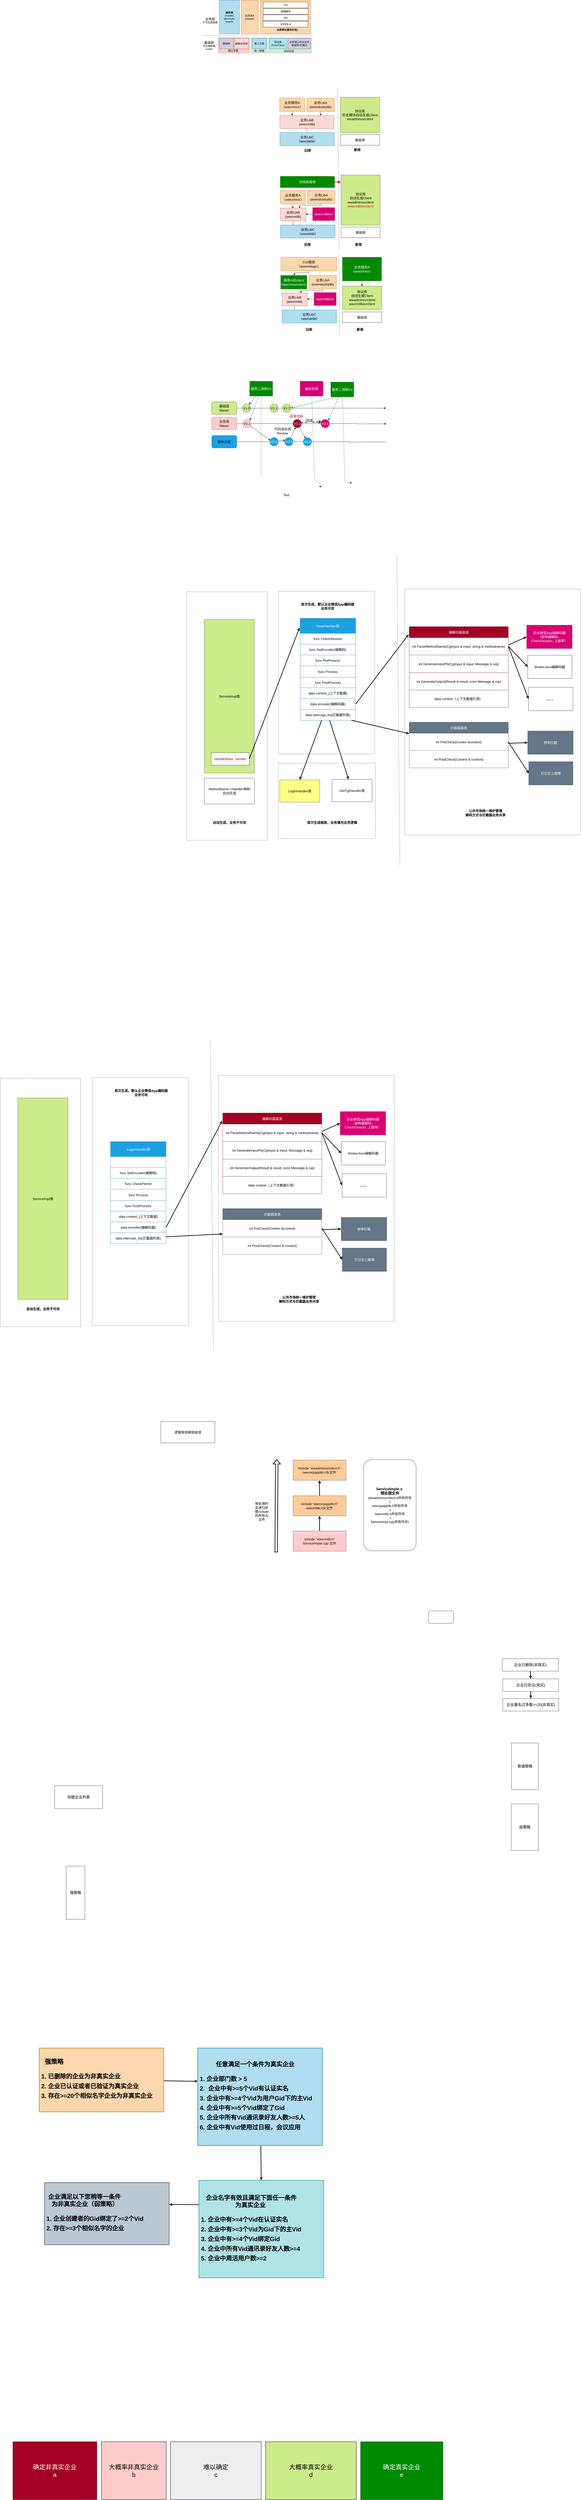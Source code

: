 <mxfile version="20.8.21" type="github">
  <diagram name="第 1 页" id="p7ilKmmfWPfuCgHAKhaK">
    <mxGraphModel dx="7095" dy="2615" grid="0" gridSize="10" guides="1" tooltips="1" connect="1" arrows="1" fold="1" page="0" pageScale="1" pageWidth="827" pageHeight="1169" math="0" shadow="0">
      <root>
        <mxCell id="0" />
        <mxCell id="1" parent="0" />
        <mxCell id="-8FJlGrN7awufWpg46yF-248" value="" style="rounded=0;whiteSpace=wrap;html=1;fontSize=16;fontColor=#000000;dashed=1;fontStyle=1" vertex="1" parent="1">
          <mxGeometry x="981" y="3370" width="843" height="1178" as="geometry" />
        </mxCell>
        <mxCell id="-8FJlGrN7awufWpg46yF-243" value="" style="rounded=0;whiteSpace=wrap;html=1;fontSize=16;fontColor=#000000;dashed=1;fontStyle=1" vertex="1" parent="1">
          <mxGeometry x="374" y="4204" width="466" height="361" as="geometry" />
        </mxCell>
        <mxCell id="-8FJlGrN7awufWpg46yF-241" value="" style="rounded=0;whiteSpace=wrap;html=1;fontSize=16;fontColor=#000000;dashed=1;fontStyle=1" vertex="1" parent="1">
          <mxGeometry x="376" y="3381" width="461" height="779" as="geometry" />
        </mxCell>
        <mxCell id="-8FJlGrN7awufWpg46yF-239" value="" style="rounded=0;whiteSpace=wrap;html=1;fontSize=16;fontColor=#000000;dashed=1;" vertex="1" parent="1">
          <mxGeometry x="-65" y="3383" width="386" height="1191" as="geometry" />
        </mxCell>
        <mxCell id="-8FJlGrN7awufWpg46yF-15" value="" style="rounded=0;whiteSpace=wrap;html=1;dashed=1;fillColor=#d5e8d4;strokeColor=#82b366;" vertex="1" parent="1">
          <mxGeometry x="242" y="727" width="82" height="75" as="geometry" />
        </mxCell>
        <mxCell id="-8FJlGrN7awufWpg46yF-14" value="" style="rounded=0;whiteSpace=wrap;html=1;dashed=1;fillColor=#d5e8d4;strokeColor=#82b366;" vertex="1" parent="1">
          <mxGeometry x="328" y="727" width="206" height="75" as="geometry" />
        </mxCell>
        <mxCell id="-8FJlGrN7awufWpg46yF-13" value="" style="rounded=0;whiteSpace=wrap;html=1;dashed=1;fillColor=#f8cecc;strokeColor=#b85450;" vertex="1" parent="1">
          <mxGeometry x="86" y="727" width="151" height="75" as="geometry" />
        </mxCell>
        <mxCell id="-8FJlGrN7awufWpg46yF-1" value="基础库" style="rounded=0;whiteSpace=wrap;html=1;fillColor=#d0cee2;strokeColor=#56517e;" vertex="1" parent="1">
          <mxGeometry x="92" y="731" width="68" height="49" as="geometry" />
        </mxCell>
        <mxCell id="-8FJlGrN7awufWpg46yF-2" value="协议库&lt;br&gt;Proto/Client" style="rounded=0;whiteSpace=wrap;html=1;fillColor=#b0e3e6;strokeColor=#0e8088;" vertex="1" parent="1">
          <mxGeometry x="331" y="730.5" width="84" height="50" as="geometry" />
        </mxCell>
        <mxCell id="-8FJlGrN7awufWpg46yF-3" value="&lt;b&gt;组件库&lt;/b&gt;&lt;br&gt;（master）&lt;br&gt;pkv/mpkv&lt;br&gt;search" style="rounded=0;whiteSpace=wrap;html=1;fillColor=#b1ddf0;strokeColor=#10739e;" vertex="1" parent="1">
          <mxGeometry x="91" y="548" width="97" height="161" as="geometry" />
        </mxCell>
        <mxCell id="-8FJlGrN7awufWpg46yF-4" value="" style="endArrow=none;dashed=1;html=1;dashPattern=1 3;strokeWidth=2;rounded=0;" edge="1" parent="1">
          <mxGeometry width="50" height="50" relative="1" as="geometry">
            <mxPoint x="15" y="717" as="sourcePoint" />
            <mxPoint x="542" y="716" as="targetPoint" />
          </mxGeometry>
        </mxCell>
        <mxCell id="-8FJlGrN7awufWpg46yF-5" value="业务库A&lt;br&gt;(master)" style="rounded=0;whiteSpace=wrap;html=1;fillColor=#fad7ac;strokeColor=#b46504;" vertex="1" parent="1">
          <mxGeometry x="196" y="548" width="82" height="161.5" as="geometry" />
        </mxCell>
        <mxCell id="-8FJlGrN7awufWpg46yF-6" value="" style="rounded=0;whiteSpace=wrap;html=1;fillColor=#fad7ac;strokeColor=#b46504;" vertex="1" parent="1">
          <mxGeometry x="289" y="547.5" width="240" height="161.5" as="geometry" />
        </mxCell>
        <mxCell id="-8FJlGrN7awufWpg46yF-9" value="基础业务库" style="rounded=0;whiteSpace=wrap;html=1;fillColor=#fad9d5;strokeColor=#ae4132;" vertex="1" parent="1">
          <mxGeometry x="164" y="731" width="68" height="50" as="geometry" />
        </mxCell>
        <mxCell id="-8FJlGrN7awufWpg46yF-10" value="业务域公共头文件&lt;br&gt;错误码/文案ID" style="rounded=0;whiteSpace=wrap;html=1;fillColor=#d0cee2;strokeColor=#56517e;" vertex="1" parent="1">
          <mxGeometry x="421" y="731" width="108" height="50" as="geometry" />
        </mxCell>
        <mxCell id="-8FJlGrN7awufWpg46yF-11" value="第三方库" style="rounded=0;whiteSpace=wrap;html=1;fillColor=#b1ddf0;strokeColor=#10739e;" vertex="1" parent="1">
          <mxGeometry x="249" y="731" width="68" height="49" as="geometry" />
        </mxCell>
        <mxCell id="-8FJlGrN7awufWpg46yF-12" value="&lt;font style=&quot;font-size: 16px;&quot;&gt;基础层&lt;/font&gt;&lt;br&gt;可互相依赖&lt;br&gt;master" style="text;html=1;strokeColor=none;fillColor=none;align=center;verticalAlign=middle;whiteSpace=wrap;rounded=0;" vertex="1" parent="1">
          <mxGeometry x="-1" y="737.75" width="87" height="53.5" as="geometry" />
        </mxCell>
        <mxCell id="-8FJlGrN7awufWpg46yF-16" value="限止变更" style="text;html=1;strokeColor=none;fillColor=none;align=center;verticalAlign=middle;whiteSpace=wrap;rounded=0;" vertex="1" parent="1">
          <mxGeometry x="128" y="780" width="60" height="19" as="geometry" />
        </mxCell>
        <mxCell id="-8FJlGrN7awufWpg46yF-17" value="统一管理" style="text;html=1;strokeColor=none;fillColor=none;align=center;verticalAlign=middle;whiteSpace=wrap;rounded=0;" vertex="1" parent="1">
          <mxGeometry x="253" y="781" width="60" height="19" as="geometry" />
        </mxCell>
        <mxCell id="-8FJlGrN7awufWpg46yF-18" value="自动生成" style="text;html=1;strokeColor=none;fillColor=none;align=center;verticalAlign=middle;whiteSpace=wrap;rounded=0;" vertex="1" parent="1">
          <mxGeometry x="395" y="782" width="60" height="19" as="geometry" />
        </mxCell>
        <mxCell id="-8FJlGrN7awufWpg46yF-19" value="CGI" style="rounded=0;whiteSpace=wrap;html=1;" vertex="1" parent="1">
          <mxGeometry x="302" y="557" width="215" height="28" as="geometry" />
        </mxCell>
        <mxCell id="-8FJlGrN7awufWpg46yF-20" value="逻辑服务" style="rounded=0;whiteSpace=wrap;html=1;" vertex="1" parent="1">
          <mxGeometry x="302" y="588" width="215" height="28" as="geometry" />
        </mxCell>
        <mxCell id="-8FJlGrN7awufWpg46yF-21" value="MQ" style="rounded=0;whiteSpace=wrap;html=1;" vertex="1" parent="1">
          <mxGeometry x="302" y="618" width="215" height="28" as="geometry" />
        </mxCell>
        <mxCell id="-8FJlGrN7awufWpg46yF-22" value="&lt;b&gt;业务库B(版本分支)&lt;/b&gt;" style="text;html=1;strokeColor=none;fillColor=none;align=center;verticalAlign=middle;whiteSpace=wrap;rounded=0;" vertex="1" parent="1">
          <mxGeometry x="364" y="675" width="106" height="30" as="geometry" />
        </mxCell>
        <mxCell id="-8FJlGrN7awufWpg46yF-23" value="&lt;font style=&quot;font-size: 16px;&quot;&gt;业务层&lt;/font&gt;&lt;br&gt;不可互相依赖" style="text;html=1;strokeColor=none;fillColor=none;align=center;verticalAlign=middle;whiteSpace=wrap;rounded=0;" vertex="1" parent="1">
          <mxGeometry x="4" y="630" width="87" height="30" as="geometry" />
        </mxCell>
        <mxCell id="-8FJlGrN7awufWpg46yF-24" value="业务内Lib" style="rounded=0;whiteSpace=wrap;html=1;" vertex="1" parent="1">
          <mxGeometry x="301.5" y="649" width="215" height="28" as="geometry" />
        </mxCell>
        <mxCell id="-8FJlGrN7awufWpg46yF-53" style="edgeStyle=orthogonalEdgeStyle;rounded=0;orthogonalLoop=1;jettySize=auto;html=1;entryX=0.229;entryY=0.009;entryDx=0;entryDy=0;entryPerimeter=0;fontSize=16;" edge="1" parent="1" source="-8FJlGrN7awufWpg46yF-26" target="-8FJlGrN7awufWpg46yF-29">
          <mxGeometry relative="1" as="geometry" />
        </mxCell>
        <mxCell id="-8FJlGrN7awufWpg46yF-26" value="业务服务A&lt;br&gt;（wwcrmsvr）" style="rounded=0;whiteSpace=wrap;html=1;fontSize=16;fillColor=#fad7ac;strokeColor=#b46504;" vertex="1" parent="1">
          <mxGeometry x="381" y="1016" width="120" height="65" as="geometry" />
        </mxCell>
        <mxCell id="-8FJlGrN7awufWpg46yF-54" style="edgeStyle=orthogonalEdgeStyle;rounded=0;orthogonalLoop=1;jettySize=auto;html=1;fontSize=16;" edge="1" parent="1" source="-8FJlGrN7awufWpg46yF-28">
          <mxGeometry relative="1" as="geometry">
            <mxPoint x="577" y="1100.509" as="targetPoint" />
          </mxGeometry>
        </mxCell>
        <mxCell id="-8FJlGrN7awufWpg46yF-28" value="业务LibA&lt;br&gt;(wwindustrylib)" style="rounded=0;whiteSpace=wrap;html=1;fontSize=16;fillColor=#fad7ac;strokeColor=#b46504;" vertex="1" parent="1">
          <mxGeometry x="511" y="1017" width="132" height="64" as="geometry" />
        </mxCell>
        <mxCell id="-8FJlGrN7awufWpg46yF-55" style="edgeStyle=orthogonalEdgeStyle;rounded=0;orthogonalLoop=1;jettySize=auto;html=1;fontSize=16;" edge="1" parent="1" source="-8FJlGrN7awufWpg46yF-29">
          <mxGeometry relative="1" as="geometry">
            <mxPoint x="511.5" y="1181.278" as="targetPoint" />
          </mxGeometry>
        </mxCell>
        <mxCell id="-8FJlGrN7awufWpg46yF-29" value="业务LibB&lt;br&gt;(wwcrmlib)" style="rounded=0;whiteSpace=wrap;html=1;fontSize=16;fillColor=#fad9d5;strokeColor=#ae4132;" vertex="1" parent="1">
          <mxGeometry x="382" y="1101" width="259" height="62" as="geometry" />
        </mxCell>
        <mxCell id="-8FJlGrN7awufWpg46yF-30" value="业务LibC&lt;br&gt;（wwrolelib）" style="rounded=0;whiteSpace=wrap;html=1;fontSize=16;fillColor=#b1ddf0;strokeColor=#10739e;" vertex="1" parent="1">
          <mxGeometry x="382" y="1182" width="261" height="63" as="geometry" />
        </mxCell>
        <mxCell id="-8FJlGrN7awufWpg46yF-33" value="协议库&lt;br&gt;历史模块自动生成Client&lt;br&gt;wwadminsvrclient" style="rounded=0;whiteSpace=wrap;html=1;fontSize=16;fillColor=#cdeb8b;strokeColor=#36393d;" vertex="1" parent="1">
          <mxGeometry x="672" y="1013" width="187.5" height="170" as="geometry" />
        </mxCell>
        <mxCell id="-8FJlGrN7awufWpg46yF-34" value="基础库" style="rounded=0;whiteSpace=wrap;html=1;fontSize=16;" vertex="1" parent="1">
          <mxGeometry x="672" y="1192" width="187.5" height="51" as="geometry" />
        </mxCell>
        <mxCell id="-8FJlGrN7awufWpg46yF-35" value="" style="endArrow=none;dashed=1;html=1;dashPattern=1 3;strokeWidth=2;rounded=0;fontSize=16;" edge="1" parent="1">
          <mxGeometry width="50" height="50" relative="1" as="geometry">
            <mxPoint x="662" y="1340" as="sourcePoint" />
            <mxPoint x="659" y="967" as="targetPoint" />
          </mxGeometry>
        </mxCell>
        <mxCell id="-8FJlGrN7awufWpg46yF-39" value="&lt;b&gt;旧库&lt;/b&gt;" style="text;html=1;strokeColor=none;fillColor=none;align=center;verticalAlign=middle;whiteSpace=wrap;rounded=0;fontSize=16;" vertex="1" parent="1">
          <mxGeometry x="485" y="1253" width="60" height="30" as="geometry" />
        </mxCell>
        <mxCell id="-8FJlGrN7awufWpg46yF-40" value="&lt;b&gt;新库&lt;/b&gt;" style="text;html=1;strokeColor=none;fillColor=none;align=center;verticalAlign=middle;whiteSpace=wrap;rounded=0;fontSize=16;" vertex="1" parent="1">
          <mxGeometry x="723" y="1250" width="60" height="30" as="geometry" />
        </mxCell>
        <mxCell id="-8FJlGrN7awufWpg46yF-58" style="edgeStyle=orthogonalEdgeStyle;rounded=0;orthogonalLoop=1;jettySize=auto;html=1;entryX=0.484;entryY=0.016;entryDx=0;entryDy=0;entryPerimeter=0;strokeColor=#000000;strokeWidth=1;fontSize=16;" edge="1" parent="1" source="-8FJlGrN7awufWpg46yF-41" target="-8FJlGrN7awufWpg46yF-43">
          <mxGeometry relative="1" as="geometry" />
        </mxCell>
        <mxCell id="-8FJlGrN7awufWpg46yF-41" value="业务服务A&lt;br&gt;（wwcrmsvr）" style="rounded=0;whiteSpace=wrap;html=1;fontSize=16;fillColor=#fad7ac;strokeColor=#b46504;" vertex="1" parent="1">
          <mxGeometry x="384" y="1460" width="120" height="65" as="geometry" />
        </mxCell>
        <mxCell id="-8FJlGrN7awufWpg46yF-59" style="edgeStyle=orthogonalEdgeStyle;rounded=0;orthogonalLoop=1;jettySize=auto;html=1;entryX=0.75;entryY=0;entryDx=0;entryDy=0;strokeColor=#000000;strokeWidth=1;fontSize=16;" edge="1" parent="1" source="-8FJlGrN7awufWpg46yF-42" target="-8FJlGrN7awufWpg46yF-43">
          <mxGeometry relative="1" as="geometry">
            <Array as="points">
              <mxPoint x="580" y="1531" />
              <mxPoint x="476" y="1531" />
            </Array>
          </mxGeometry>
        </mxCell>
        <mxCell id="-8FJlGrN7awufWpg46yF-42" value="业务LibA&lt;br&gt;(wwindustrylib)" style="rounded=0;whiteSpace=wrap;html=1;fontSize=16;fillColor=#fad7ac;strokeColor=#b46504;" vertex="1" parent="1">
          <mxGeometry x="514" y="1460" width="132" height="64" as="geometry" />
        </mxCell>
        <mxCell id="-8FJlGrN7awufWpg46yF-61" style="edgeStyle=orthogonalEdgeStyle;rounded=0;orthogonalLoop=1;jettySize=auto;html=1;strokeColor=#000000;strokeWidth=1;fontSize=16;" edge="1" parent="1" source="-8FJlGrN7awufWpg46yF-43">
          <mxGeometry relative="1" as="geometry">
            <mxPoint x="445.5" y="1623.729" as="targetPoint" />
          </mxGeometry>
        </mxCell>
        <mxCell id="-8FJlGrN7awufWpg46yF-43" value="业务LibB&lt;br&gt;(wwcrmlib)" style="rounded=0;whiteSpace=wrap;html=1;fontSize=16;fillColor=#fad9d5;strokeColor=#ae4132;" vertex="1" parent="1">
          <mxGeometry x="385" y="1544" width="121" height="62" as="geometry" />
        </mxCell>
        <mxCell id="-8FJlGrN7awufWpg46yF-44" value="业务LibC&lt;br&gt;（wwrolelib）" style="rounded=0;whiteSpace=wrap;html=1;fontSize=16;fillColor=#b1ddf0;strokeColor=#10739e;" vertex="1" parent="1">
          <mxGeometry x="385" y="1625" width="261" height="63" as="geometry" />
        </mxCell>
        <mxCell id="-8FJlGrN7awufWpg46yF-46" value="协议库&lt;br&gt;自动生成Client&lt;br&gt;wwadminsvrclient&lt;br&gt;&lt;font color=&quot;#ff0000&quot;&gt;wwcrmlibsvrclient&lt;/font&gt;" style="rounded=0;whiteSpace=wrap;html=1;fontSize=16;fillColor=#cdeb8b;strokeColor=#36393d;" vertex="1" parent="1">
          <mxGeometry x="675" y="1386" width="187.5" height="240" as="geometry" />
        </mxCell>
        <mxCell id="-8FJlGrN7awufWpg46yF-47" value="基础库" style="rounded=0;whiteSpace=wrap;html=1;fontSize=16;" vertex="1" parent="1">
          <mxGeometry x="675" y="1635" width="187.5" height="51" as="geometry" />
        </mxCell>
        <mxCell id="-8FJlGrN7awufWpg46yF-48" value="" style="endArrow=none;dashed=1;html=1;dashPattern=1 3;strokeWidth=2;rounded=0;fontSize=16;" edge="1" parent="1">
          <mxGeometry width="50" height="50" relative="1" as="geometry">
            <mxPoint x="665" y="1737.307" as="sourcePoint" />
            <mxPoint x="662" y="1360" as="targetPoint" />
          </mxGeometry>
        </mxCell>
        <mxCell id="-8FJlGrN7awufWpg46yF-49" value="&lt;b&gt;旧库&lt;/b&gt;" style="text;html=1;strokeColor=none;fillColor=none;align=center;verticalAlign=middle;whiteSpace=wrap;rounded=0;fontSize=16;" vertex="1" parent="1">
          <mxGeometry x="484" y="1704" width="60" height="30" as="geometry" />
        </mxCell>
        <mxCell id="-8FJlGrN7awufWpg46yF-50" value="&lt;b&gt;新库&lt;/b&gt;" style="text;html=1;strokeColor=none;fillColor=none;align=center;verticalAlign=middle;whiteSpace=wrap;rounded=0;fontSize=16;" vertex="1" parent="1">
          <mxGeometry x="729" y="1704" width="60" height="30" as="geometry" />
        </mxCell>
        <mxCell id="-8FJlGrN7awufWpg46yF-60" style="edgeStyle=orthogonalEdgeStyle;rounded=0;orthogonalLoop=1;jettySize=auto;html=1;entryX=1;entryY=0.468;entryDx=0;entryDy=0;strokeColor=#000000;strokeWidth=1;fontSize=16;entryPerimeter=0;" edge="1" parent="1" source="-8FJlGrN7awufWpg46yF-51" target="-8FJlGrN7awufWpg46yF-43">
          <mxGeometry relative="1" as="geometry" />
        </mxCell>
        <mxCell id="-8FJlGrN7awufWpg46yF-51" value="wwcrmlibsvr" style="rounded=0;whiteSpace=wrap;html=1;fontSize=16;fillColor=#d80073;strokeColor=#A50040;fontColor=#ffffff;" vertex="1" parent="1">
          <mxGeometry x="539" y="1542" width="105.75" height="62" as="geometry" />
        </mxCell>
        <mxCell id="-8FJlGrN7awufWpg46yF-57" style="edgeStyle=orthogonalEdgeStyle;rounded=0;orthogonalLoop=1;jettySize=auto;html=1;entryX=-0.004;entryY=0.141;entryDx=0;entryDy=0;entryPerimeter=0;fontSize=16;fillColor=#ffcccc;strokeColor=#FF0000;strokeWidth=3;" edge="1" parent="1" source="-8FJlGrN7awufWpg46yF-56" target="-8FJlGrN7awufWpg46yF-46">
          <mxGeometry relative="1" as="geometry" />
        </mxCell>
        <mxCell id="-8FJlGrN7awufWpg46yF-56" value="后续新服务" style="rounded=0;whiteSpace=wrap;html=1;fontSize=16;fillColor=#008a00;strokeColor=#005700;fontColor=#ffffff;" vertex="1" parent="1">
          <mxGeometry x="384" y="1392" width="260" height="54" as="geometry" />
        </mxCell>
        <mxCell id="-8FJlGrN7awufWpg46yF-63" value="服务A旧client&lt;br&gt;（wwcrmsvrclient）" style="rounded=0;whiteSpace=wrap;html=1;fontSize=16;fillColor=#008a00;strokeColor=#005700;fontColor=#ffffff;" vertex="1" parent="1">
          <mxGeometry x="386" y="1867" width="125" height="65" as="geometry" />
        </mxCell>
        <mxCell id="-8FJlGrN7awufWpg46yF-64" style="edgeStyle=orthogonalEdgeStyle;rounded=0;orthogonalLoop=1;jettySize=auto;html=1;entryX=0.75;entryY=0;entryDx=0;entryDy=0;strokeColor=#000000;strokeWidth=1;fontSize=16;" edge="1" parent="1" source="-8FJlGrN7awufWpg46yF-65" target="-8FJlGrN7awufWpg46yF-67">
          <mxGeometry relative="1" as="geometry">
            <Array as="points">
              <mxPoint x="587" y="1938" />
              <mxPoint x="483" y="1938" />
            </Array>
          </mxGeometry>
        </mxCell>
        <mxCell id="-8FJlGrN7awufWpg46yF-65" value="业务LibA&lt;br&gt;(wwindustrylib)" style="rounded=0;whiteSpace=wrap;html=1;fontSize=16;fillColor=#fad7ac;strokeColor=#b46504;" vertex="1" parent="1">
          <mxGeometry x="521" y="1867" width="132" height="64" as="geometry" />
        </mxCell>
        <mxCell id="-8FJlGrN7awufWpg46yF-66" style="edgeStyle=orthogonalEdgeStyle;rounded=0;orthogonalLoop=1;jettySize=auto;html=1;strokeColor=#000000;strokeWidth=1;fontSize=16;" edge="1" parent="1" source="-8FJlGrN7awufWpg46yF-67">
          <mxGeometry relative="1" as="geometry">
            <mxPoint x="452.5" y="2030.729" as="targetPoint" />
          </mxGeometry>
        </mxCell>
        <mxCell id="-8FJlGrN7awufWpg46yF-67" value="业务LibB&lt;br&gt;(wwcrmlib)" style="rounded=0;whiteSpace=wrap;html=1;fontSize=16;fillColor=#fad9d5;strokeColor=#ae4132;" vertex="1" parent="1">
          <mxGeometry x="392" y="1951" width="121" height="62" as="geometry" />
        </mxCell>
        <mxCell id="-8FJlGrN7awufWpg46yF-68" value="业务LibC&lt;br&gt;（wwrolelib）" style="rounded=0;whiteSpace=wrap;html=1;fontSize=16;fillColor=#b1ddf0;strokeColor=#10739e;" vertex="1" parent="1">
          <mxGeometry x="392" y="2032" width="261" height="63" as="geometry" />
        </mxCell>
        <mxCell id="-8FJlGrN7awufWpg46yF-69" value="协议库&lt;br&gt;自动生成Client&lt;br&gt;wwadminsvrclient&lt;br&gt;wwcrmlibsvrclient" style="rounded=0;whiteSpace=wrap;html=1;fontSize=16;fillColor=#cdeb8b;strokeColor=#36393d;" vertex="1" parent="1">
          <mxGeometry x="682" y="1918" width="187.5" height="112" as="geometry" />
        </mxCell>
        <mxCell id="-8FJlGrN7awufWpg46yF-70" value="基础库" style="rounded=0;whiteSpace=wrap;html=1;fontSize=16;" vertex="1" parent="1">
          <mxGeometry x="682" y="2042" width="187.5" height="51" as="geometry" />
        </mxCell>
        <mxCell id="-8FJlGrN7awufWpg46yF-71" value="&lt;b&gt;旧库&lt;/b&gt;" style="text;html=1;strokeColor=none;fillColor=none;align=center;verticalAlign=middle;whiteSpace=wrap;rounded=0;fontSize=16;" vertex="1" parent="1">
          <mxGeometry x="491" y="2111" width="60" height="30" as="geometry" />
        </mxCell>
        <mxCell id="-8FJlGrN7awufWpg46yF-72" value="&lt;b&gt;新库&lt;/b&gt;" style="text;html=1;strokeColor=none;fillColor=none;align=center;verticalAlign=middle;whiteSpace=wrap;rounded=0;fontSize=16;" vertex="1" parent="1">
          <mxGeometry x="736" y="2111" width="60" height="30" as="geometry" />
        </mxCell>
        <mxCell id="-8FJlGrN7awufWpg46yF-73" style="edgeStyle=orthogonalEdgeStyle;rounded=0;orthogonalLoop=1;jettySize=auto;html=1;entryX=1;entryY=0.468;entryDx=0;entryDy=0;strokeColor=#000000;strokeWidth=1;fontSize=16;entryPerimeter=0;" edge="1" parent="1" source="-8FJlGrN7awufWpg46yF-74" target="-8FJlGrN7awufWpg46yF-67">
          <mxGeometry relative="1" as="geometry" />
        </mxCell>
        <mxCell id="-8FJlGrN7awufWpg46yF-74" value="wwcrmlibsvr" style="rounded=0;whiteSpace=wrap;html=1;fontSize=16;fillColor=#d80073;strokeColor=#A50040;fontColor=#ffffff;" vertex="1" parent="1">
          <mxGeometry x="546" y="1949" width="105.75" height="62" as="geometry" />
        </mxCell>
        <mxCell id="-8FJlGrN7awufWpg46yF-77" value="" style="endArrow=none;dashed=1;html=1;dashPattern=1 3;strokeWidth=2;rounded=0;fontSize=16;" edge="1" parent="1">
          <mxGeometry width="50" height="50" relative="1" as="geometry">
            <mxPoint x="668" y="2149.307" as="sourcePoint" />
            <mxPoint x="665" y="1772" as="targetPoint" />
          </mxGeometry>
        </mxCell>
        <mxCell id="-8FJlGrN7awufWpg46yF-79" style="edgeStyle=orthogonalEdgeStyle;rounded=0;orthogonalLoop=1;jettySize=auto;html=1;strokeColor=#000000;strokeWidth=1;fontSize=16;" edge="1" parent="1" source="-8FJlGrN7awufWpg46yF-78" target="-8FJlGrN7awufWpg46yF-63">
          <mxGeometry relative="1" as="geometry">
            <Array as="points">
              <mxPoint x="520" y="1854" />
              <mxPoint x="451" y="1854" />
            </Array>
          </mxGeometry>
        </mxCell>
        <mxCell id="-8FJlGrN7awufWpg46yF-78" value="CGI服务&lt;br&gt;（wwcrmlogic）" style="rounded=0;whiteSpace=wrap;html=1;fontSize=16;fillColor=#fad7ac;strokeColor=#b46504;" vertex="1" parent="1">
          <mxGeometry x="387" y="1780" width="267" height="65" as="geometry" />
        </mxCell>
        <mxCell id="-8FJlGrN7awufWpg46yF-81" style="edgeStyle=orthogonalEdgeStyle;rounded=0;orthogonalLoop=1;jettySize=auto;html=1;entryX=0.5;entryY=0;entryDx=0;entryDy=0;strokeColor=#000000;strokeWidth=1;fontSize=16;fontColor=#FF0000;" edge="1" parent="1" source="-8FJlGrN7awufWpg46yF-80" target="-8FJlGrN7awufWpg46yF-69">
          <mxGeometry relative="1" as="geometry" />
        </mxCell>
        <mxCell id="-8FJlGrN7awufWpg46yF-80" value="业务服务A&lt;br&gt;（wwcrmsvr）" style="rounded=0;whiteSpace=wrap;html=1;fontSize=16;fillColor=#008a00;strokeColor=#005700;fontColor=#ffffff;" vertex="1" parent="1">
          <mxGeometry x="682" y="1780" width="187" height="113" as="geometry" />
        </mxCell>
        <mxCell id="-8FJlGrN7awufWpg46yF-83" style="edgeStyle=orthogonalEdgeStyle;rounded=0;orthogonalLoop=1;jettySize=auto;html=1;strokeColor=#000000;strokeWidth=1;fontSize=16;fontColor=#000000;startArrow=none;" edge="1" parent="1" source="-8FJlGrN7awufWpg46yF-129">
          <mxGeometry relative="1" as="geometry">
            <mxPoint x="892" y="2578" as="targetPoint" />
          </mxGeometry>
        </mxCell>
        <mxCell id="-8FJlGrN7awufWpg46yF-82" value="&lt;font color=&quot;#000000&quot;&gt;业务库&lt;br&gt;Maser&lt;/font&gt;" style="rounded=1;whiteSpace=wrap;html=1;fontSize=16;fillColor=#f8cecc;strokeColor=#b85450;" vertex="1" parent="1">
          <mxGeometry x="55" y="2547" width="120" height="60" as="geometry" />
        </mxCell>
        <mxCell id="-8FJlGrN7awufWpg46yF-85" value="&lt;font color=&quot;#000000&quot;&gt;版本分支&lt;/font&gt;" style="rounded=1;whiteSpace=wrap;html=1;fontSize=16;fontColor=#ffffff;fillColor=#1ba1e2;strokeColor=#006EAF;" vertex="1" parent="1">
          <mxGeometry x="55" y="2634" width="120" height="60" as="geometry" />
        </mxCell>
        <mxCell id="-8FJlGrN7awufWpg46yF-91" value="" style="edgeStyle=orthogonalEdgeStyle;rounded=0;orthogonalLoop=1;jettySize=auto;html=1;strokeColor=#000000;strokeWidth=1;fontSize=16;fontColor=#000000;endArrow=none;" edge="1" parent="1" source="-8FJlGrN7awufWpg46yF-82" target="-8FJlGrN7awufWpg46yF-88">
          <mxGeometry relative="1" as="geometry">
            <mxPoint x="823.945" y="2577" as="targetPoint" />
            <mxPoint x="175" y="2577" as="sourcePoint" />
          </mxGeometry>
        </mxCell>
        <mxCell id="-8FJlGrN7awufWpg46yF-108" style="rounded=0;orthogonalLoop=1;jettySize=auto;html=1;entryX=0.037;entryY=0.33;entryDx=0;entryDy=0;entryPerimeter=0;strokeColor=#000000;strokeWidth=1;fontSize=16;fontColor=#000000;endArrow=classic;endFill=1;" edge="1" parent="1" source="-8FJlGrN7awufWpg46yF-88" target="-8FJlGrN7awufWpg46yF-104">
          <mxGeometry relative="1" as="geometry" />
        </mxCell>
        <mxCell id="-8FJlGrN7awufWpg46yF-88" value="V2.1" style="ellipse;whiteSpace=wrap;html=1;aspect=fixed;fontSize=16;fillColor=#f8cecc;strokeColor=#b85450;" vertex="1" parent="1">
          <mxGeometry x="204" y="2557" width="40" height="40" as="geometry" />
        </mxCell>
        <mxCell id="-8FJlGrN7awufWpg46yF-98" style="edgeStyle=orthogonalEdgeStyle;rounded=0;orthogonalLoop=1;jettySize=auto;html=1;strokeColor=#000000;strokeWidth=1;fontSize=16;fontColor=#000000;endArrow=none;endFill=0;dashed=1;" edge="1" parent="1" source="-8FJlGrN7awufWpg46yF-92">
          <mxGeometry relative="1" as="geometry">
            <mxPoint x="292" y="2824.026" as="targetPoint" />
          </mxGeometry>
        </mxCell>
        <mxCell id="-8FJlGrN7awufWpg46yF-137" style="edgeStyle=none;rounded=0;orthogonalLoop=1;jettySize=auto;html=1;dashed=1;strokeColor=#006EAF;strokeWidth=2;fontSize=16;fontColor=#000000;endArrow=classic;endFill=1;fillColor=#1ba1e2;" edge="1" parent="1" source="-8FJlGrN7awufWpg46yF-92" target="-8FJlGrN7awufWpg46yF-96">
          <mxGeometry relative="1" as="geometry" />
        </mxCell>
        <mxCell id="-8FJlGrN7awufWpg46yF-138" style="edgeStyle=none;rounded=0;orthogonalLoop=1;jettySize=auto;html=1;entryX=1;entryY=0;entryDx=0;entryDy=0;dashed=1;strokeColor=#006EAF;strokeWidth=2;fontSize=16;fontColor=#000000;endArrow=classic;endFill=1;fillColor=#1ba1e2;" edge="1" parent="1" source="-8FJlGrN7awufWpg46yF-92" target="-8FJlGrN7awufWpg46yF-88">
          <mxGeometry relative="1" as="geometry" />
        </mxCell>
        <mxCell id="-8FJlGrN7awufWpg46yF-92" value="服务二进制V1" style="rounded=0;whiteSpace=wrap;html=1;fontSize=16;fontColor=#ffffff;fillColor=#008a00;strokeColor=#005700;" vertex="1" parent="1">
          <mxGeometry x="237" y="2374" width="110" height="71" as="geometry" />
        </mxCell>
        <mxCell id="-8FJlGrN7awufWpg46yF-93" style="edgeStyle=orthogonalEdgeStyle;rounded=0;orthogonalLoop=1;jettySize=auto;html=1;strokeColor=#000000;strokeWidth=1;fontSize=16;fontColor=#000000;startArrow=none;" edge="1" parent="1" source="-8FJlGrN7awufWpg46yF-101">
          <mxGeometry relative="1" as="geometry">
            <mxPoint x="890" y="2503" as="targetPoint" />
          </mxGeometry>
        </mxCell>
        <mxCell id="-8FJlGrN7awufWpg46yF-94" value="&lt;font color=&quot;#000000&quot;&gt;基础层&lt;br&gt;Maser&lt;/font&gt;" style="rounded=1;whiteSpace=wrap;html=1;fontSize=16;fillColor=#cdeb8b;strokeColor=#36393d;" vertex="1" parent="1">
          <mxGeometry x="55" y="2473" width="120" height="60" as="geometry" />
        </mxCell>
        <mxCell id="-8FJlGrN7awufWpg46yF-95" value="" style="edgeStyle=orthogonalEdgeStyle;rounded=0;orthogonalLoop=1;jettySize=auto;html=1;strokeColor=#000000;strokeWidth=1;fontSize=16;fontColor=#000000;endArrow=none;" edge="1" parent="1" source="-8FJlGrN7awufWpg46yF-94" target="-8FJlGrN7awufWpg46yF-96">
          <mxGeometry relative="1" as="geometry">
            <mxPoint x="823.945" y="2503" as="targetPoint" />
            <mxPoint x="175" y="2503" as="sourcePoint" />
          </mxGeometry>
        </mxCell>
        <mxCell id="-8FJlGrN7awufWpg46yF-96" value="V1.0" style="ellipse;whiteSpace=wrap;html=1;aspect=fixed;fontSize=16;fillColor=#cdeb8b;strokeColor=#36393d;" vertex="1" parent="1">
          <mxGeometry x="202" y="2483" width="40" height="40" as="geometry" />
        </mxCell>
        <mxCell id="-8FJlGrN7awufWpg46yF-102" value="" style="edgeStyle=orthogonalEdgeStyle;rounded=0;orthogonalLoop=1;jettySize=auto;html=1;strokeColor=#000000;strokeWidth=1;fontSize=16;fontColor=#000000;startArrow=none;endArrow=none;" edge="1" parent="1" source="-8FJlGrN7awufWpg46yF-96" target="-8FJlGrN7awufWpg46yF-101">
          <mxGeometry relative="1" as="geometry">
            <mxPoint x="811.945" y="2503" as="targetPoint" />
            <mxPoint x="263" y="2503" as="sourcePoint" />
          </mxGeometry>
        </mxCell>
        <mxCell id="-8FJlGrN7awufWpg46yF-101" value="V1.2" style="ellipse;whiteSpace=wrap;html=1;aspect=fixed;fontSize=16;fillColor=#cdeb8b;strokeColor=#36393d;" vertex="1" parent="1">
          <mxGeometry x="395" y="2483" width="40" height="40" as="geometry" />
        </mxCell>
        <mxCell id="-8FJlGrN7awufWpg46yF-99" value="V1.1" style="ellipse;whiteSpace=wrap;html=1;aspect=fixed;fontSize=16;fillColor=#cdeb8b;strokeColor=#36393d;" vertex="1" parent="1">
          <mxGeometry x="334" y="2483" width="40" height="40" as="geometry" />
        </mxCell>
        <mxCell id="-8FJlGrN7awufWpg46yF-107" value="" style="edgeStyle=orthogonalEdgeStyle;rounded=0;orthogonalLoop=1;jettySize=auto;html=1;strokeColor=#000000;strokeWidth=1;fontSize=16;fontColor=#000000;endArrow=none;" edge="1" parent="1" source="-8FJlGrN7awufWpg46yF-85" target="-8FJlGrN7awufWpg46yF-105">
          <mxGeometry relative="1" as="geometry">
            <mxPoint x="811.945" y="2664" as="targetPoint" />
            <mxPoint x="163" y="2664" as="sourcePoint" />
          </mxGeometry>
        </mxCell>
        <mxCell id="-8FJlGrN7awufWpg46yF-116" style="edgeStyle=none;rounded=0;orthogonalLoop=1;jettySize=auto;html=1;strokeColor=#000000;strokeWidth=1;fontSize=16;fontColor=#000000;endArrow=classic;endFill=1;" edge="1" parent="1" source="-8FJlGrN7awufWpg46yF-105" target="-8FJlGrN7awufWpg46yF-113">
          <mxGeometry relative="1" as="geometry" />
        </mxCell>
        <mxCell id="-8FJlGrN7awufWpg46yF-105" value="V2.3" style="ellipse;whiteSpace=wrap;html=1;aspect=fixed;fontSize=16;fontColor=#ffffff;fillColor=#1ba1e2;strokeColor=#006EAF;" vertex="1" parent="1">
          <mxGeometry x="405" y="2644" width="40" height="40" as="geometry" />
        </mxCell>
        <mxCell id="-8FJlGrN7awufWpg46yF-110" style="edgeStyle=none;rounded=0;orthogonalLoop=1;jettySize=auto;html=1;entryX=0.043;entryY=0.33;entryDx=0;entryDy=0;strokeColor=#000000;strokeWidth=1;fontSize=16;fontColor=#000000;endArrow=classic;endFill=1;entryPerimeter=0;" edge="1" parent="1" target="-8FJlGrN7awufWpg46yF-105">
          <mxGeometry relative="1" as="geometry">
            <mxPoint x="371" y="2657" as="sourcePoint" />
          </mxGeometry>
        </mxCell>
        <mxCell id="-8FJlGrN7awufWpg46yF-104" value="V2.2" style="ellipse;whiteSpace=wrap;html=1;aspect=fixed;fontSize=16;fontColor=#ffffff;fillColor=#1ba1e2;strokeColor=#006EAF;" vertex="1" parent="1">
          <mxGeometry x="334" y="2644" width="40" height="40" as="geometry" />
        </mxCell>
        <mxCell id="-8FJlGrN7awufWpg46yF-114" value="" style="edgeStyle=orthogonalEdgeStyle;rounded=0;orthogonalLoop=1;jettySize=auto;html=1;strokeColor=#000000;strokeWidth=1;fontSize=16;fontColor=#000000;startArrow=none;endArrow=none;" edge="1" parent="1" source="-8FJlGrN7awufWpg46yF-88" target="-8FJlGrN7awufWpg46yF-113">
          <mxGeometry relative="1" as="geometry">
            <mxPoint x="811.945" y="2577" as="targetPoint" />
            <mxPoint x="232" y="2577" as="sourcePoint" />
          </mxGeometry>
        </mxCell>
        <mxCell id="-8FJlGrN7awufWpg46yF-119" style="edgeStyle=none;rounded=0;orthogonalLoop=1;jettySize=auto;html=1;strokeColor=#000000;strokeWidth=1;fontSize=16;fontColor=#000000;endArrow=classic;endFill=1;" edge="1" parent="1" source="-8FJlGrN7awufWpg46yF-113" target="-8FJlGrN7awufWpg46yF-117">
          <mxGeometry relative="1" as="geometry" />
        </mxCell>
        <mxCell id="-8FJlGrN7awufWpg46yF-113" value="V2.3" style="ellipse;whiteSpace=wrap;html=1;aspect=fixed;fontSize=16;fillColor=#a20025;strokeColor=#6F0000;fontColor=#ffffff;" vertex="1" parent="1">
          <mxGeometry x="445" y="2557" width="40" height="40" as="geometry" />
        </mxCell>
        <mxCell id="-8FJlGrN7awufWpg46yF-118" value="" style="edgeStyle=orthogonalEdgeStyle;rounded=0;orthogonalLoop=1;jettySize=auto;html=1;strokeColor=#000000;strokeWidth=1;fontSize=16;fontColor=#000000;startArrow=none;endArrow=none;" edge="1" parent="1" source="-8FJlGrN7awufWpg46yF-105" target="-8FJlGrN7awufWpg46yF-117">
          <mxGeometry relative="1" as="geometry">
            <mxPoint x="811.945" y="2664" as="targetPoint" />
            <mxPoint x="461" y="2664" as="sourcePoint" />
          </mxGeometry>
        </mxCell>
        <mxCell id="-8FJlGrN7awufWpg46yF-117" value="V2.3" style="ellipse;whiteSpace=wrap;html=1;aspect=fixed;fontSize=16;fontColor=#ffffff;fillColor=#1ba1e2;strokeColor=#006EAF;" vertex="1" parent="1">
          <mxGeometry x="494" y="2644" width="40" height="40" as="geometry" />
        </mxCell>
        <mxCell id="-8FJlGrN7awufWpg46yF-121" value="" style="edgeStyle=orthogonalEdgeStyle;rounded=0;orthogonalLoop=1;jettySize=auto;html=1;strokeColor=#000000;strokeWidth=1;fontSize=16;fontColor=#000000;startArrow=none;endArrow=none;" edge="1" parent="1" source="-8FJlGrN7awufWpg46yF-117">
          <mxGeometry relative="1" as="geometry">
            <mxPoint x="890" y="2665" as="targetPoint" />
            <mxPoint x="633" y="2664" as="sourcePoint" />
          </mxGeometry>
        </mxCell>
        <mxCell id="-8FJlGrN7awufWpg46yF-124" value="" style="edgeStyle=orthogonalEdgeStyle;rounded=0;orthogonalLoop=1;jettySize=auto;html=1;strokeColor=#000000;strokeWidth=1;fontSize=16;fontColor=#000000;startArrow=none;endArrow=none;" edge="1" parent="1" source="-8FJlGrN7awufWpg46yF-113">
          <mxGeometry relative="1" as="geometry">
            <mxPoint x="575" y="2577" as="targetPoint" />
            <mxPoint x="525" y="2577" as="sourcePoint" />
          </mxGeometry>
        </mxCell>
        <mxCell id="-8FJlGrN7awufWpg46yF-130" style="edgeStyle=none;rounded=0;orthogonalLoop=1;jettySize=auto;html=1;entryX=0.069;entryY=0.3;entryDx=0;entryDy=0;entryPerimeter=0;dashed=1;strokeColor=#000000;strokeWidth=3;fontSize=16;fontColor=#000000;endArrow=classic;endFill=1;exitX=0.992;exitY=0.371;exitDx=0;exitDy=0;exitPerimeter=0;" edge="1" parent="1" source="-8FJlGrN7awufWpg46yF-113" target="-8FJlGrN7awufWpg46yF-129">
          <mxGeometry relative="1" as="geometry">
            <mxPoint x="614.84" y="2569.36" as="sourcePoint" />
          </mxGeometry>
        </mxCell>
        <mxCell id="-8FJlGrN7awufWpg46yF-134" value="回退" style="edgeLabel;html=1;align=center;verticalAlign=middle;resizable=0;points=[];fontSize=16;fontColor=#000000;" vertex="1" connectable="0" parent="-8FJlGrN7awufWpg46yF-130">
          <mxGeometry x="-0.309" y="1" relative="1" as="geometry">
            <mxPoint x="5" y="-8" as="offset" />
          </mxGeometry>
        </mxCell>
        <mxCell id="-8FJlGrN7awufWpg46yF-127" style="edgeStyle=none;rounded=0;orthogonalLoop=1;jettySize=auto;html=1;strokeColor=#000000;strokeWidth=1;fontSize=16;fontColor=#000000;endArrow=classic;endFill=1;dashed=1;" edge="1" parent="1" source="-8FJlGrN7awufWpg46yF-126">
          <mxGeometry relative="1" as="geometry">
            <mxPoint x="570" y="2878" as="targetPoint" />
            <Array as="points">
              <mxPoint x="548" y="2844" />
              <mxPoint x="591" y="2879" />
            </Array>
          </mxGeometry>
        </mxCell>
        <mxCell id="-8FJlGrN7awufWpg46yF-128" value="Text" style="edgeLabel;html=1;align=center;verticalAlign=middle;resizable=0;points=[];fontSize=16;fontColor=#000000;" vertex="1" connectable="0" parent="-8FJlGrN7awufWpg46yF-127">
          <mxGeometry x="0.972" y="2" relative="1" as="geometry">
            <mxPoint x="-165" y="38" as="offset" />
          </mxGeometry>
        </mxCell>
        <mxCell id="-8FJlGrN7awufWpg46yF-126" value="编译失败" style="rounded=0;whiteSpace=wrap;html=1;fontSize=16;fontColor=#ffffff;fillColor=#d80073;strokeColor=#A50040;" vertex="1" parent="1">
          <mxGeometry x="479" y="2374" width="110" height="71" as="geometry" />
        </mxCell>
        <mxCell id="-8FJlGrN7awufWpg46yF-131" value="" style="edgeStyle=orthogonalEdgeStyle;rounded=0;orthogonalLoop=1;jettySize=auto;html=1;strokeColor=#000000;strokeWidth=1;fontSize=16;fontColor=#000000;startArrow=none;endArrow=none;" edge="1" parent="1" target="-8FJlGrN7awufWpg46yF-129">
          <mxGeometry relative="1" as="geometry">
            <mxPoint x="892" y="2578" as="targetPoint" />
            <mxPoint x="570" y="2577" as="sourcePoint" />
          </mxGeometry>
        </mxCell>
        <mxCell id="-8FJlGrN7awufWpg46yF-129" value="V2.1" style="ellipse;whiteSpace=wrap;html=1;aspect=fixed;fontSize=16;fillColor=#d80073;strokeColor=#A50040;fontColor=#ffffff;" vertex="1" parent="1">
          <mxGeometry x="578.88" y="2557" width="40" height="40" as="geometry" />
        </mxCell>
        <mxCell id="-8FJlGrN7awufWpg46yF-133" style="edgeStyle=none;rounded=0;orthogonalLoop=1;jettySize=auto;html=1;dashed=1;strokeColor=#000000;strokeWidth=1;fontSize=16;fontColor=#000000;endArrow=classic;endFill=1;" edge="1" parent="1" source="-8FJlGrN7awufWpg46yF-132">
          <mxGeometry relative="1" as="geometry">
            <mxPoint x="727" y="2861" as="targetPoint" />
            <Array as="points">
              <mxPoint x="694" y="2859" />
            </Array>
          </mxGeometry>
        </mxCell>
        <mxCell id="-8FJlGrN7awufWpg46yF-139" style="edgeStyle=none;rounded=0;orthogonalLoop=1;jettySize=auto;html=1;entryX=1;entryY=0.5;entryDx=0;entryDy=0;dashed=1;strokeColor=#006EAF;strokeWidth=2;fontSize=16;fontColor=#000000;endArrow=classic;endFill=1;exitX=0.25;exitY=1;exitDx=0;exitDy=0;fillColor=#1ba1e2;" edge="1" parent="1" source="-8FJlGrN7awufWpg46yF-132" target="-8FJlGrN7awufWpg46yF-101">
          <mxGeometry relative="1" as="geometry" />
        </mxCell>
        <mxCell id="-8FJlGrN7awufWpg46yF-140" style="edgeStyle=none;rounded=0;orthogonalLoop=1;jettySize=auto;html=1;entryX=1;entryY=0;entryDx=0;entryDy=0;dashed=1;strokeColor=#006EAF;strokeWidth=2;fontSize=16;fontColor=#000000;endArrow=classic;endFill=1;fillColor=#1ba1e2;" edge="1" parent="1" source="-8FJlGrN7awufWpg46yF-132" target="-8FJlGrN7awufWpg46yF-129">
          <mxGeometry relative="1" as="geometry" />
        </mxCell>
        <mxCell id="-8FJlGrN7awufWpg46yF-132" value="服务二进制V2" style="rounded=0;whiteSpace=wrap;html=1;fontSize=16;fontColor=#ffffff;fillColor=#008a00;strokeColor=#005700;" vertex="1" parent="1">
          <mxGeometry x="626" y="2378" width="110" height="71" as="geometry" />
        </mxCell>
        <mxCell id="-8FJlGrN7awufWpg46yF-141" value="代码流水线&lt;br&gt;Review" style="edgeLabel;html=1;align=center;verticalAlign=middle;resizable=0;points=[];fontSize=16;fontColor=#000000;" vertex="1" connectable="0" parent="1">
          <mxGeometry x="485.0" y="2567.004" as="geometry">
            <mxPoint x="-91" y="46" as="offset" />
          </mxGeometry>
        </mxCell>
        <mxCell id="-8FJlGrN7awufWpg46yF-142" value="&lt;font color=&quot;#990000&quot;&gt;异常代码&lt;/font&gt;" style="text;html=1;strokeColor=none;fillColor=none;align=center;verticalAlign=middle;whiteSpace=wrap;rounded=0;fontSize=16;fontColor=#000000;" vertex="1" parent="1">
          <mxGeometry x="422" y="2527" width="79" height="30" as="geometry" />
        </mxCell>
        <mxCell id="-8FJlGrN7awufWpg46yF-143" value="ServiceImpl类" style="rounded=0;whiteSpace=wrap;html=1;fontSize=16;fillColor=#cdeb8b;strokeColor=#36393d;" vertex="1" parent="1">
          <mxGeometry x="19.5" y="3516" width="240" height="736" as="geometry" />
        </mxCell>
        <mxCell id="-8FJlGrN7awufWpg46yF-235" style="edgeStyle=none;rounded=0;orthogonalLoop=1;jettySize=auto;html=1;strokeColor=#000000;strokeWidth=3;fontSize=16;fontColor=#000000;endArrow=block;endFill=0;entryX=-0.011;entryY=0.092;entryDx=0;entryDy=0;entryPerimeter=0;exitX=1;exitY=0.5;exitDx=0;exitDy=0;" edge="1" parent="1" source="-8FJlGrN7awufWpg46yF-144" target="-8FJlGrN7awufWpg46yF-146">
          <mxGeometry relative="1" as="geometry" />
        </mxCell>
        <mxCell id="-8FJlGrN7awufWpg46yF-144" value="HandlerBase&amp;nbsp; handler" style="rounded=0;whiteSpace=wrap;html=1;fontSize=16;fontColor=#990000;" vertex="1" parent="1">
          <mxGeometry x="52" y="4154" width="183" height="60" as="geometry" />
        </mxCell>
        <mxCell id="-8FJlGrN7awufWpg46yF-236" style="edgeStyle=none;rounded=0;orthogonalLoop=1;jettySize=auto;html=1;entryX=0.5;entryY=0;entryDx=0;entryDy=0;strokeColor=#000000;strokeWidth=3;fontSize=16;fontColor=#000000;endArrow=block;endFill=0;exitX=0.388;exitY=0.986;exitDx=0;exitDy=0;exitPerimeter=0;" edge="1" parent="1" source="-8FJlGrN7awufWpg46yF-231" target="-8FJlGrN7awufWpg46yF-209">
          <mxGeometry relative="1" as="geometry" />
        </mxCell>
        <mxCell id="-8FJlGrN7awufWpg46yF-237" style="edgeStyle=none;rounded=0;orthogonalLoop=1;jettySize=auto;html=1;strokeColor=#000000;strokeWidth=3;fontSize=16;fontColor=#000000;endArrow=block;endFill=0;" edge="1" parent="1" source="-8FJlGrN7awufWpg46yF-231" target="-8FJlGrN7awufWpg46yF-210">
          <mxGeometry relative="1" as="geometry" />
        </mxCell>
        <mxCell id="-8FJlGrN7awufWpg46yF-146" value="BaseHanlder类" style="shape=table;startSize=72;container=1;collapsible=0;childLayout=tableLayout;strokeColor=#006EAF;fontSize=16;fontColor=#ffffff;fillColor=#1ba1e2;" vertex="1" parent="1">
          <mxGeometry x="479" y="3510" width="266" height="489.114" as="geometry" />
        </mxCell>
        <mxCell id="-8FJlGrN7awufWpg46yF-147" value="" style="shape=tableRow;horizontal=0;startSize=0;swimlaneHead=0;swimlaneBody=0;strokeColor=inherit;top=0;left=0;bottom=0;right=0;collapsible=0;dropTarget=0;fillColor=none;points=[[0,0.5],[1,0.5]];portConstraint=eastwest;fontSize=16;fontColor=#000000;" vertex="1" parent="-8FJlGrN7awufWpg46yF-146">
          <mxGeometry y="72" width="266" height="52" as="geometry" />
        </mxCell>
        <mxCell id="-8FJlGrN7awufWpg46yF-148" value="func CheckSession" style="shape=partialRectangle;html=1;whiteSpace=wrap;connectable=0;strokeColor=inherit;overflow=hidden;fillColor=none;top=0;left=0;bottom=0;right=0;pointerEvents=1;fontSize=16;fontColor=#000000;" vertex="1" parent="-8FJlGrN7awufWpg46yF-147">
          <mxGeometry width="266" height="52" as="geometry">
            <mxRectangle width="266" height="52" as="alternateBounds" />
          </mxGeometry>
        </mxCell>
        <mxCell id="-8FJlGrN7awufWpg46yF-161" style="shape=tableRow;horizontal=0;startSize=0;swimlaneHead=0;swimlaneBody=0;strokeColor=inherit;top=0;left=0;bottom=0;right=0;collapsible=0;dropTarget=0;fillColor=none;points=[[0,0.5],[1,0.5]];portConstraint=eastwest;fontSize=16;fontColor=#000000;" vertex="1" parent="-8FJlGrN7awufWpg46yF-146">
          <mxGeometry y="124" width="266" height="52" as="geometry" />
        </mxCell>
        <mxCell id="-8FJlGrN7awufWpg46yF-162" value="func SetEncoder(编解码)" style="shape=partialRectangle;html=1;whiteSpace=wrap;connectable=0;strokeColor=inherit;overflow=hidden;fillColor=none;top=0;left=0;bottom=0;right=0;pointerEvents=1;fontSize=16;fontColor=#000000;" vertex="1" parent="-8FJlGrN7awufWpg46yF-161">
          <mxGeometry width="266" height="52" as="geometry">
            <mxRectangle width="266" height="52" as="alternateBounds" />
          </mxGeometry>
        </mxCell>
        <mxCell id="-8FJlGrN7awufWpg46yF-159" style="shape=tableRow;horizontal=0;startSize=0;swimlaneHead=0;swimlaneBody=0;strokeColor=inherit;top=0;left=0;bottom=0;right=0;collapsible=0;dropTarget=0;fillColor=none;points=[[0,0.5],[1,0.5]];portConstraint=eastwest;fontSize=16;fontColor=#000000;" vertex="1" parent="-8FJlGrN7awufWpg46yF-146">
          <mxGeometry y="176" width="266" height="52" as="geometry" />
        </mxCell>
        <mxCell id="-8FJlGrN7awufWpg46yF-160" value="func PreProcess" style="shape=partialRectangle;html=1;whiteSpace=wrap;connectable=0;strokeColor=inherit;overflow=hidden;fillColor=none;top=0;left=0;bottom=0;right=0;pointerEvents=1;fontSize=16;fontColor=#000000;" vertex="1" parent="-8FJlGrN7awufWpg46yF-159">
          <mxGeometry width="266" height="52" as="geometry">
            <mxRectangle width="266" height="52" as="alternateBounds" />
          </mxGeometry>
        </mxCell>
        <mxCell id="-8FJlGrN7awufWpg46yF-151" value="" style="shape=tableRow;horizontal=0;startSize=0;swimlaneHead=0;swimlaneBody=0;strokeColor=inherit;top=0;left=0;bottom=0;right=0;collapsible=0;dropTarget=0;fillColor=none;points=[[0,0.5],[1,0.5]];portConstraint=eastwest;fontSize=16;fontColor=#990000;" vertex="1" parent="-8FJlGrN7awufWpg46yF-146">
          <mxGeometry y="228" width="266" height="55" as="geometry" />
        </mxCell>
        <mxCell id="-8FJlGrN7awufWpg46yF-152" value="func Process" style="shape=partialRectangle;html=1;whiteSpace=wrap;connectable=0;strokeColor=inherit;overflow=hidden;fillColor=none;top=0;left=0;bottom=0;right=0;pointerEvents=1;fontSize=16;fontColor=#000000;" vertex="1" parent="-8FJlGrN7awufWpg46yF-151">
          <mxGeometry width="266" height="55" as="geometry">
            <mxRectangle width="266" height="55" as="alternateBounds" />
          </mxGeometry>
        </mxCell>
        <mxCell id="-8FJlGrN7awufWpg46yF-155" value="" style="shape=tableRow;horizontal=0;startSize=0;swimlaneHead=0;swimlaneBody=0;strokeColor=inherit;top=0;left=0;bottom=0;right=0;collapsible=0;dropTarget=0;fillColor=none;points=[[0,0.5],[1,0.5]];portConstraint=eastwest;fontSize=16;fontColor=#990000;" vertex="1" parent="-8FJlGrN7awufWpg46yF-146">
          <mxGeometry y="283" width="266" height="50" as="geometry" />
        </mxCell>
        <mxCell id="-8FJlGrN7awufWpg46yF-156" value="func PostProcess" style="shape=partialRectangle;html=1;whiteSpace=wrap;connectable=0;strokeColor=inherit;overflow=hidden;fillColor=none;top=0;left=0;bottom=0;right=0;pointerEvents=1;fontSize=16;fontColor=#000000;" vertex="1" parent="-8FJlGrN7awufWpg46yF-155">
          <mxGeometry width="266" height="50" as="geometry">
            <mxRectangle width="266" height="50" as="alternateBounds" />
          </mxGeometry>
        </mxCell>
        <mxCell id="-8FJlGrN7awufWpg46yF-163" style="shape=tableRow;horizontal=0;startSize=0;swimlaneHead=0;swimlaneBody=0;strokeColor=inherit;top=0;left=0;bottom=0;right=0;collapsible=0;dropTarget=0;fillColor=none;points=[[0,0.5],[1,0.5]];portConstraint=eastwest;fontSize=16;fontColor=#990000;" vertex="1" parent="-8FJlGrN7awufWpg46yF-146">
          <mxGeometry y="333" width="266" height="52" as="geometry" />
        </mxCell>
        <mxCell id="-8FJlGrN7awufWpg46yF-164" value="data context_(上下文数据)" style="shape=partialRectangle;html=1;whiteSpace=wrap;connectable=0;strokeColor=inherit;overflow=hidden;fillColor=none;top=0;left=0;bottom=0;right=0;pointerEvents=1;fontSize=16;fontColor=#000000;" vertex="1" parent="-8FJlGrN7awufWpg46yF-163">
          <mxGeometry width="266" height="52" as="geometry">
            <mxRectangle width="266" height="52" as="alternateBounds" />
          </mxGeometry>
        </mxCell>
        <mxCell id="-8FJlGrN7awufWpg46yF-229" style="shape=tableRow;horizontal=0;startSize=0;swimlaneHead=0;swimlaneBody=0;strokeColor=inherit;top=0;left=0;bottom=0;right=0;collapsible=0;dropTarget=0;fillColor=none;points=[[0,0.5],[1,0.5]];portConstraint=eastwest;fontSize=16;fontColor=#990000;" vertex="1" parent="-8FJlGrN7awufWpg46yF-146">
          <mxGeometry y="385" width="266" height="52" as="geometry" />
        </mxCell>
        <mxCell id="-8FJlGrN7awufWpg46yF-230" value="data encoder(编解码器)" style="shape=partialRectangle;html=1;whiteSpace=wrap;connectable=0;strokeColor=inherit;overflow=hidden;fillColor=none;top=0;left=0;bottom=0;right=0;pointerEvents=1;fontSize=16;fontColor=#000000;" vertex="1" parent="-8FJlGrN7awufWpg46yF-229">
          <mxGeometry width="266" height="52" as="geometry">
            <mxRectangle width="266" height="52" as="alternateBounds" />
          </mxGeometry>
        </mxCell>
        <mxCell id="-8FJlGrN7awufWpg46yF-231" style="shape=tableRow;horizontal=0;startSize=0;swimlaneHead=0;swimlaneBody=0;strokeColor=inherit;top=0;left=0;bottom=0;right=0;collapsible=0;dropTarget=0;fillColor=none;points=[[0,0.5],[1,0.5]];portConstraint=eastwest;fontSize=16;fontColor=#990000;" vertex="1" parent="-8FJlGrN7awufWpg46yF-146">
          <mxGeometry y="437" width="266" height="52" as="geometry" />
        </mxCell>
        <mxCell id="-8FJlGrN7awufWpg46yF-232" value="data intercept_list(拦截器列表)" style="shape=partialRectangle;html=1;whiteSpace=wrap;connectable=0;strokeColor=inherit;overflow=hidden;fillColor=none;top=0;left=0;bottom=0;right=0;pointerEvents=1;fontSize=16;fontColor=#000000;" vertex="1" parent="-8FJlGrN7awufWpg46yF-231">
          <mxGeometry width="266" height="52" as="geometry">
            <mxRectangle width="266" height="52" as="alternateBounds" />
          </mxGeometry>
        </mxCell>
        <mxCell id="-8FJlGrN7awufWpg46yF-204" style="edgeStyle=none;rounded=0;orthogonalLoop=1;jettySize=auto;html=1;entryX=0;entryY=0.5;entryDx=0;entryDy=0;strokeColor=#000000;strokeWidth=3;fontSize=16;fontColor=#000000;endArrow=block;endFill=0;" edge="1" parent="1" source="-8FJlGrN7awufWpg46yF-175" target="-8FJlGrN7awufWpg46yF-201">
          <mxGeometry relative="1" as="geometry" />
        </mxCell>
        <mxCell id="-8FJlGrN7awufWpg46yF-175" value="编解码器基类" style="shape=table;startSize=53;container=1;collapsible=0;childLayout=tableLayout;strokeColor=#6F0000;fontSize=16;fontColor=#ffffff;fillColor=#a20025;" vertex="1" parent="1">
          <mxGeometry x="1002" y="3550" width="475" height="387" as="geometry" />
        </mxCell>
        <mxCell id="-8FJlGrN7awufWpg46yF-176" value="" style="shape=tableRow;horizontal=0;startSize=0;swimlaneHead=0;swimlaneBody=0;strokeColor=inherit;top=0;left=0;bottom=0;right=0;collapsible=0;dropTarget=0;fillColor=none;points=[[0,0.5],[1,0.5]];portConstraint=eastwest;fontSize=16;fontColor=#000000;" vertex="1" parent="-8FJlGrN7awufWpg46yF-175">
          <mxGeometry y="53" width="475" height="83" as="geometry" />
        </mxCell>
        <mxCell id="-8FJlGrN7awufWpg46yF-177" value="int ParseMethodName(CgiInput &amp;amp; input, string &amp;amp; methodname)" style="shape=partialRectangle;html=1;whiteSpace=wrap;connectable=0;strokeColor=inherit;overflow=hidden;fillColor=none;top=0;left=0;bottom=0;right=0;pointerEvents=1;fontSize=16;fontColor=#000000;" vertex="1" parent="-8FJlGrN7awufWpg46yF-176">
          <mxGeometry width="475" height="83" as="geometry">
            <mxRectangle width="475" height="83" as="alternateBounds" />
          </mxGeometry>
        </mxCell>
        <mxCell id="-8FJlGrN7awufWpg46yF-180" value="" style="shape=tableRow;horizontal=0;startSize=0;swimlaneHead=0;swimlaneBody=0;strokeColor=inherit;top=0;left=0;bottom=0;right=0;collapsible=0;dropTarget=0;fillColor=none;points=[[0,0.5],[1,0.5]];portConstraint=eastwest;fontSize=16;fontColor=#000000;" vertex="1" parent="-8FJlGrN7awufWpg46yF-175">
          <mxGeometry y="136" width="475" height="85" as="geometry" />
        </mxCell>
        <mxCell id="-8FJlGrN7awufWpg46yF-181" value="int GenerateInputPb(CgiInput &amp;amp; input, Message &amp;amp; req)" style="shape=partialRectangle;html=1;whiteSpace=wrap;connectable=0;strokeColor=inherit;overflow=hidden;fillColor=none;top=0;left=0;bottom=0;right=0;pointerEvents=1;fontSize=16;fontColor=#000000;" vertex="1" parent="-8FJlGrN7awufWpg46yF-180">
          <mxGeometry width="475" height="85" as="geometry">
            <mxRectangle width="475" height="85" as="alternateBounds" />
          </mxGeometry>
        </mxCell>
        <mxCell id="-8FJlGrN7awufWpg46yF-184" value="" style="shape=tableRow;horizontal=0;startSize=0;swimlaneHead=0;swimlaneBody=0;strokeColor=inherit;top=0;left=0;bottom=0;right=0;collapsible=0;dropTarget=0;fillColor=none;points=[[0,0.5],[1,0.5]];portConstraint=eastwest;fontSize=16;fontColor=#000000;" vertex="1" parent="-8FJlGrN7awufWpg46yF-175">
          <mxGeometry y="221" width="475" height="83" as="geometry" />
        </mxCell>
        <mxCell id="-8FJlGrN7awufWpg46yF-185" value="int&amp;nbsp;GenerateOutput(Result &amp;amp; result, cons Message &amp;amp; rsp)" style="shape=partialRectangle;html=1;whiteSpace=wrap;connectable=0;strokeColor=inherit;overflow=hidden;fillColor=none;top=0;left=0;bottom=0;right=0;pointerEvents=1;fontSize=16;fontColor=#000000;" vertex="1" parent="-8FJlGrN7awufWpg46yF-184">
          <mxGeometry width="475" height="83" as="geometry">
            <mxRectangle width="475" height="83" as="alternateBounds" />
          </mxGeometry>
        </mxCell>
        <mxCell id="-8FJlGrN7awufWpg46yF-207" style="shape=tableRow;horizontal=0;startSize=0;swimlaneHead=0;swimlaneBody=0;strokeColor=inherit;top=0;left=0;bottom=0;right=0;collapsible=0;dropTarget=0;fillColor=none;points=[[0,0.5],[1,0.5]];portConstraint=eastwest;fontSize=16;fontColor=#000000;" vertex="1" parent="-8FJlGrN7awufWpg46yF-175">
          <mxGeometry y="304" width="475" height="83" as="geometry" />
        </mxCell>
        <mxCell id="-8FJlGrN7awufWpg46yF-208" value="data context（上下文数据引用）" style="shape=partialRectangle;html=1;whiteSpace=wrap;connectable=0;strokeColor=inherit;overflow=hidden;fillColor=none;top=0;left=0;bottom=0;right=0;pointerEvents=1;fontSize=16;fontColor=#000000;" vertex="1" parent="-8FJlGrN7awufWpg46yF-207">
          <mxGeometry width="475" height="83" as="geometry">
            <mxRectangle width="475" height="83" as="alternateBounds" />
          </mxGeometry>
        </mxCell>
        <mxCell id="-8FJlGrN7awufWpg46yF-201" value="企业微信App编解码器&lt;br&gt;（各种编解码，CheckSession, 上报等）" style="rounded=0;whiteSpace=wrap;html=1;fontSize=16;fontColor=#ffffff;fillColor=#d80073;strokeColor=#A50040;" vertex="1" parent="1">
          <mxGeometry x="1565" y="3543" width="218" height="112" as="geometry" />
        </mxCell>
        <mxCell id="-8FJlGrN7awufWpg46yF-202" value="BrokerJson编解码器" style="rounded=0;whiteSpace=wrap;html=1;fontSize=16;fontColor=#000000;" vertex="1" parent="1">
          <mxGeometry x="1570" y="3687" width="212" height="112" as="geometry" />
        </mxCell>
        <mxCell id="-8FJlGrN7awufWpg46yF-203" value="。。。。" style="rounded=0;whiteSpace=wrap;html=1;fontSize=16;fontColor=#000000;" vertex="1" parent="1">
          <mxGeometry x="1574" y="3841" width="213" height="112" as="geometry" />
        </mxCell>
        <mxCell id="-8FJlGrN7awufWpg46yF-205" style="edgeStyle=none;rounded=0;orthogonalLoop=1;jettySize=auto;html=1;entryX=0;entryY=0.5;entryDx=0;entryDy=0;strokeColor=#000000;strokeWidth=3;fontSize=16;fontColor=#000000;endArrow=block;endFill=0;exitX=1;exitY=0.5;exitDx=0;exitDy=0;" edge="1" parent="1" source="-8FJlGrN7awufWpg46yF-176" target="-8FJlGrN7awufWpg46yF-202">
          <mxGeometry relative="1" as="geometry" />
        </mxCell>
        <mxCell id="-8FJlGrN7awufWpg46yF-206" style="edgeStyle=none;rounded=0;orthogonalLoop=1;jettySize=auto;html=1;entryX=0;entryY=0.5;entryDx=0;entryDy=0;strokeColor=#000000;strokeWidth=3;fontSize=16;fontColor=#000000;endArrow=block;endFill=0;exitX=1;exitY=0.5;exitDx=0;exitDy=0;" edge="1" parent="1" source="-8FJlGrN7awufWpg46yF-176" target="-8FJlGrN7awufWpg46yF-203">
          <mxGeometry relative="1" as="geometry" />
        </mxCell>
        <mxCell id="-8FJlGrN7awufWpg46yF-209" value="LoginHandler类" style="rounded=0;whiteSpace=wrap;html=1;fontSize=16;fillColor=#ffff88;strokeColor=#36393d;" vertex="1" parent="1">
          <mxGeometry x="381" y="4284.5" width="192" height="107" as="geometry" />
        </mxCell>
        <mxCell id="-8FJlGrN7awufWpg46yF-210" value="GetTgtHandler类" style="rounded=0;whiteSpace=wrap;html=1;fontSize=16;fontColor=#000000;" vertex="1" parent="1">
          <mxGeometry x="632" y="4282" width="192" height="107" as="geometry" />
        </mxCell>
        <mxCell id="-8FJlGrN7awufWpg46yF-212" style="edgeStyle=none;rounded=0;orthogonalLoop=1;jettySize=auto;html=1;entryX=0;entryY=0.5;entryDx=0;entryDy=0;strokeColor=#000000;strokeWidth=3;fontSize=16;fontColor=#000000;endArrow=block;endFill=0;" edge="1" parent="1" source="-8FJlGrN7awufWpg46yF-213" target="-8FJlGrN7awufWpg46yF-222">
          <mxGeometry relative="1" as="geometry" />
        </mxCell>
        <mxCell id="-8FJlGrN7awufWpg46yF-213" value="拦截器基类" style="shape=table;startSize=53;container=1;collapsible=0;childLayout=tableLayout;strokeColor=#314354;fontSize=16;fontColor=#ffffff;fillColor=#647687;" vertex="1" parent="1">
          <mxGeometry x="1002" y="4008" width="475" height="219" as="geometry" />
        </mxCell>
        <mxCell id="-8FJlGrN7awufWpg46yF-214" value="" style="shape=tableRow;horizontal=0;startSize=0;swimlaneHead=0;swimlaneBody=0;strokeColor=inherit;top=0;left=0;bottom=0;right=0;collapsible=0;dropTarget=0;fillColor=none;points=[[0,0.5],[1,0.5]];portConstraint=eastwest;fontSize=16;fontColor=#000000;" vertex="1" parent="-8FJlGrN7awufWpg46yF-213">
          <mxGeometry y="53" width="475" height="83" as="geometry" />
        </mxCell>
        <mxCell id="-8FJlGrN7awufWpg46yF-215" value="int PreCheck(Contex &amp;amp;context)" style="shape=partialRectangle;html=1;whiteSpace=wrap;connectable=0;strokeColor=inherit;overflow=hidden;fillColor=none;top=0;left=0;bottom=0;right=0;pointerEvents=1;fontSize=16;fontColor=#000000;" vertex="1" parent="-8FJlGrN7awufWpg46yF-214">
          <mxGeometry width="475" height="83" as="geometry">
            <mxRectangle width="475" height="83" as="alternateBounds" />
          </mxGeometry>
        </mxCell>
        <mxCell id="-8FJlGrN7awufWpg46yF-227" style="shape=tableRow;horizontal=0;startSize=0;swimlaneHead=0;swimlaneBody=0;strokeColor=inherit;top=0;left=0;bottom=0;right=0;collapsible=0;dropTarget=0;fillColor=none;points=[[0,0.5],[1,0.5]];portConstraint=eastwest;fontSize=16;fontColor=#000000;" vertex="1" parent="-8FJlGrN7awufWpg46yF-213">
          <mxGeometry y="136" width="475" height="83" as="geometry" />
        </mxCell>
        <mxCell id="-8FJlGrN7awufWpg46yF-228" value="int PostCheck(Context &amp;amp; context)" style="shape=partialRectangle;html=1;whiteSpace=wrap;connectable=0;strokeColor=inherit;overflow=hidden;fillColor=none;top=0;left=0;bottom=0;right=0;pointerEvents=1;fontSize=16;fontColor=#000000;" vertex="1" parent="-8FJlGrN7awufWpg46yF-227">
          <mxGeometry width="475" height="83" as="geometry">
            <mxRectangle width="475" height="83" as="alternateBounds" />
          </mxGeometry>
        </mxCell>
        <mxCell id="-8FJlGrN7awufWpg46yF-222" value="频率拦截" style="rounded=0;whiteSpace=wrap;html=1;fontSize=16;fontColor=#ffffff;fillColor=#647687;strokeColor=#314354;" vertex="1" parent="1">
          <mxGeometry x="1570" y="4050" width="218" height="112" as="geometry" />
        </mxCell>
        <mxCell id="-8FJlGrN7awufWpg46yF-223" value="打日志上报等" style="rounded=0;whiteSpace=wrap;html=1;fontSize=16;fontColor=#ffffff;fillColor=#647687;strokeColor=#314354;" vertex="1" parent="1">
          <mxGeometry x="1575" y="4197" width="212" height="112" as="geometry" />
        </mxCell>
        <mxCell id="-8FJlGrN7awufWpg46yF-225" style="edgeStyle=none;rounded=0;orthogonalLoop=1;jettySize=auto;html=1;entryX=0;entryY=0.5;entryDx=0;entryDy=0;strokeColor=#000000;strokeWidth=3;fontSize=16;fontColor=#000000;endArrow=block;endFill=0;exitX=1;exitY=0.5;exitDx=0;exitDy=0;" edge="1" parent="1" source="-8FJlGrN7awufWpg46yF-214" target="-8FJlGrN7awufWpg46yF-223">
          <mxGeometry relative="1" as="geometry" />
        </mxCell>
        <mxCell id="-8FJlGrN7awufWpg46yF-233" style="edgeStyle=none;rounded=0;orthogonalLoop=1;jettySize=auto;html=1;entryX=-0.006;entryY=0.097;entryDx=0;entryDy=0;entryPerimeter=0;strokeColor=#000000;strokeWidth=3;fontSize=16;fontColor=#000000;endArrow=block;endFill=0;exitX=1;exitY=0.5;exitDx=0;exitDy=0;" edge="1" parent="1" source="-8FJlGrN7awufWpg46yF-229" target="-8FJlGrN7awufWpg46yF-175">
          <mxGeometry relative="1" as="geometry" />
        </mxCell>
        <mxCell id="-8FJlGrN7awufWpg46yF-234" style="edgeStyle=none;rounded=0;orthogonalLoop=1;jettySize=auto;html=1;strokeColor=#000000;strokeWidth=3;fontSize=16;fontColor=#000000;endArrow=block;endFill=0;" edge="1" parent="1" source="-8FJlGrN7awufWpg46yF-231" target="-8FJlGrN7awufWpg46yF-213">
          <mxGeometry relative="1" as="geometry" />
        </mxCell>
        <mxCell id="-8FJlGrN7awufWpg46yF-238" value="MethodName-&amp;gt;Handler映射&lt;br&gt;自动生成" style="rounded=0;whiteSpace=wrap;html=1;fontSize=16;fontColor=#000000;" vertex="1" parent="1">
          <mxGeometry x="20" y="4276" width="239.5" height="124" as="geometry" />
        </mxCell>
        <mxCell id="-8FJlGrN7awufWpg46yF-240" value="自动生成，业务不可改" style="text;html=1;strokeColor=none;fillColor=none;align=center;verticalAlign=middle;whiteSpace=wrap;rounded=0;fontSize=16;fontColor=#000000;fontStyle=1" vertex="1" parent="1">
          <mxGeometry x="54.5" y="4474" width="170" height="30" as="geometry" />
        </mxCell>
        <mxCell id="-8FJlGrN7awufWpg46yF-242" value="首次生成，默认企业微信App编码器&lt;br&gt;业务可改" style="text;html=1;strokeColor=none;fillColor=none;align=center;verticalAlign=middle;whiteSpace=wrap;rounded=0;fontSize=16;fontColor=#000000;fontStyle=1" vertex="1" parent="1">
          <mxGeometry x="476" y="3438" width="269" height="30" as="geometry" />
        </mxCell>
        <mxCell id="-8FJlGrN7awufWpg46yF-244" value="首次生成框架，业务填充业务逻辑" style="text;html=1;strokeColor=none;fillColor=none;align=center;verticalAlign=middle;whiteSpace=wrap;rounded=0;fontSize=16;fontColor=#000000;fontStyle=1" vertex="1" parent="1">
          <mxGeometry x="501" y="4474" width="262" height="30" as="geometry" />
        </mxCell>
        <mxCell id="-8FJlGrN7awufWpg46yF-245" value="" style="endArrow=none;dashed=1;html=1;dashPattern=1 3;strokeWidth=2;rounded=0;strokeColor=#000000;fontSize=16;fontColor=#000000;" edge="1" parent="1">
          <mxGeometry width="50" height="50" relative="1" as="geometry">
            <mxPoint x="957" y="4689" as="sourcePoint" />
            <mxPoint x="943" y="3209" as="targetPoint" />
          </mxGeometry>
        </mxCell>
        <mxCell id="-8FJlGrN7awufWpg46yF-246" value="公共市场统一维护管理&lt;br&gt;解码方式与拦截器业务共享" style="text;html=1;strokeColor=none;fillColor=none;align=center;verticalAlign=middle;whiteSpace=wrap;rounded=0;fontSize=16;fontColor=#000000;fontStyle=1" vertex="1" parent="1">
          <mxGeometry x="1207" y="4397" width="321" height="92" as="geometry" />
        </mxCell>
        <mxCell id="-8FJlGrN7awufWpg46yF-249" value="" style="rounded=0;whiteSpace=wrap;html=1;fontSize=16;fontColor=#000000;dashed=1;fontStyle=1" vertex="1" parent="1">
          <mxGeometry x="87" y="5701" width="843" height="1178" as="geometry" />
        </mxCell>
        <mxCell id="-8FJlGrN7awufWpg46yF-251" value="" style="rounded=0;whiteSpace=wrap;html=1;fontSize=16;fontColor=#000000;dashed=1;fontStyle=1" vertex="1" parent="1">
          <mxGeometry x="-518" y="5712" width="461" height="1188" as="geometry" />
        </mxCell>
        <mxCell id="-8FJlGrN7awufWpg46yF-252" value="" style="rounded=0;whiteSpace=wrap;html=1;fontSize=16;fontColor=#000000;dashed=1;" vertex="1" parent="1">
          <mxGeometry x="-959" y="5714" width="386" height="1191" as="geometry" />
        </mxCell>
        <mxCell id="-8FJlGrN7awufWpg46yF-253" value="ServiceImpl类" style="rounded=0;whiteSpace=wrap;html=1;fontSize=16;fillColor=#cdeb8b;strokeColor=#36393d;" vertex="1" parent="1">
          <mxGeometry x="-874.5" y="5809" width="240" height="965" as="geometry" />
        </mxCell>
        <mxCell id="-8FJlGrN7awufWpg46yF-258" value="LoginHanlder类" style="shape=table;startSize=72;container=1;collapsible=0;childLayout=tableLayout;strokeColor=#006EAF;fontSize=16;fontColor=#ffffff;fillColor=#1ba1e2;" vertex="1" parent="1">
          <mxGeometry x="-430" y="6018" width="266" height="489.114" as="geometry" />
        </mxCell>
        <mxCell id="-8FJlGrN7awufWpg46yF-259" value="" style="shape=tableRow;horizontal=0;startSize=0;swimlaneHead=0;swimlaneBody=0;strokeColor=inherit;top=0;left=0;bottom=0;right=0;collapsible=0;dropTarget=0;fillColor=none;points=[[0,0.5],[1,0.5]];portConstraint=eastwest;fontSize=16;fontColor=#000000;" vertex="1" parent="-8FJlGrN7awufWpg46yF-258">
          <mxGeometry y="72" width="266" height="52" as="geometry" />
        </mxCell>
        <mxCell id="-8FJlGrN7awufWpg46yF-260" value="" style="shape=partialRectangle;html=1;whiteSpace=wrap;connectable=0;strokeColor=inherit;overflow=hidden;fillColor=none;top=0;left=0;bottom=0;right=0;pointerEvents=1;fontSize=16;fontColor=#000000;" vertex="1" parent="-8FJlGrN7awufWpg46yF-259">
          <mxGeometry width="266" height="52" as="geometry">
            <mxRectangle width="266" height="52" as="alternateBounds" />
          </mxGeometry>
        </mxCell>
        <mxCell id="-8FJlGrN7awufWpg46yF-261" style="shape=tableRow;horizontal=0;startSize=0;swimlaneHead=0;swimlaneBody=0;strokeColor=inherit;top=0;left=0;bottom=0;right=0;collapsible=0;dropTarget=0;fillColor=none;points=[[0,0.5],[1,0.5]];portConstraint=eastwest;fontSize=16;fontColor=#000000;" vertex="1" parent="-8FJlGrN7awufWpg46yF-258">
          <mxGeometry y="124" width="266" height="52" as="geometry" />
        </mxCell>
        <mxCell id="-8FJlGrN7awufWpg46yF-262" value="func SetEncoder(编解码)" style="shape=partialRectangle;html=1;whiteSpace=wrap;connectable=0;strokeColor=inherit;overflow=hidden;fillColor=none;top=0;left=0;bottom=0;right=0;pointerEvents=1;fontSize=16;fontColor=#000000;" vertex="1" parent="-8FJlGrN7awufWpg46yF-261">
          <mxGeometry width="266" height="52" as="geometry">
            <mxRectangle width="266" height="52" as="alternateBounds" />
          </mxGeometry>
        </mxCell>
        <mxCell id="-8FJlGrN7awufWpg46yF-263" style="shape=tableRow;horizontal=0;startSize=0;swimlaneHead=0;swimlaneBody=0;strokeColor=inherit;top=0;left=0;bottom=0;right=0;collapsible=0;dropTarget=0;fillColor=none;points=[[0,0.5],[1,0.5]];portConstraint=eastwest;fontSize=16;fontColor=#000000;" vertex="1" parent="-8FJlGrN7awufWpg46yF-258">
          <mxGeometry y="176" width="266" height="52" as="geometry" />
        </mxCell>
        <mxCell id="-8FJlGrN7awufWpg46yF-264" value="func CheckPermit" style="shape=partialRectangle;html=1;whiteSpace=wrap;connectable=0;strokeColor=inherit;overflow=hidden;fillColor=none;top=0;left=0;bottom=0;right=0;pointerEvents=1;fontSize=16;fontColor=#000000;" vertex="1" parent="-8FJlGrN7awufWpg46yF-263">
          <mxGeometry width="266" height="52" as="geometry">
            <mxRectangle width="266" height="52" as="alternateBounds" />
          </mxGeometry>
        </mxCell>
        <mxCell id="-8FJlGrN7awufWpg46yF-265" value="" style="shape=tableRow;horizontal=0;startSize=0;swimlaneHead=0;swimlaneBody=0;strokeColor=inherit;top=0;left=0;bottom=0;right=0;collapsible=0;dropTarget=0;fillColor=none;points=[[0,0.5],[1,0.5]];portConstraint=eastwest;fontSize=16;fontColor=#990000;" vertex="1" parent="-8FJlGrN7awufWpg46yF-258">
          <mxGeometry y="228" width="266" height="55" as="geometry" />
        </mxCell>
        <mxCell id="-8FJlGrN7awufWpg46yF-266" value="func Process" style="shape=partialRectangle;html=1;whiteSpace=wrap;connectable=0;strokeColor=inherit;overflow=hidden;fillColor=none;top=0;left=0;bottom=0;right=0;pointerEvents=1;fontSize=16;fontColor=#000000;" vertex="1" parent="-8FJlGrN7awufWpg46yF-265">
          <mxGeometry width="266" height="55" as="geometry">
            <mxRectangle width="266" height="55" as="alternateBounds" />
          </mxGeometry>
        </mxCell>
        <mxCell id="-8FJlGrN7awufWpg46yF-267" value="" style="shape=tableRow;horizontal=0;startSize=0;swimlaneHead=0;swimlaneBody=0;strokeColor=inherit;top=0;left=0;bottom=0;right=0;collapsible=0;dropTarget=0;fillColor=none;points=[[0,0.5],[1,0.5]];portConstraint=eastwest;fontSize=16;fontColor=#990000;" vertex="1" parent="-8FJlGrN7awufWpg46yF-258">
          <mxGeometry y="283" width="266" height="50" as="geometry" />
        </mxCell>
        <mxCell id="-8FJlGrN7awufWpg46yF-268" value="func PostProcess" style="shape=partialRectangle;html=1;whiteSpace=wrap;connectable=0;strokeColor=inherit;overflow=hidden;fillColor=none;top=0;left=0;bottom=0;right=0;pointerEvents=1;fontSize=16;fontColor=#000000;" vertex="1" parent="-8FJlGrN7awufWpg46yF-267">
          <mxGeometry width="266" height="50" as="geometry">
            <mxRectangle width="266" height="50" as="alternateBounds" />
          </mxGeometry>
        </mxCell>
        <mxCell id="-8FJlGrN7awufWpg46yF-269" style="shape=tableRow;horizontal=0;startSize=0;swimlaneHead=0;swimlaneBody=0;strokeColor=inherit;top=0;left=0;bottom=0;right=0;collapsible=0;dropTarget=0;fillColor=none;points=[[0,0.5],[1,0.5]];portConstraint=eastwest;fontSize=16;fontColor=#990000;" vertex="1" parent="-8FJlGrN7awufWpg46yF-258">
          <mxGeometry y="333" width="266" height="52" as="geometry" />
        </mxCell>
        <mxCell id="-8FJlGrN7awufWpg46yF-270" value="data context_(上下文数据)" style="shape=partialRectangle;html=1;whiteSpace=wrap;connectable=0;strokeColor=inherit;overflow=hidden;fillColor=none;top=0;left=0;bottom=0;right=0;pointerEvents=1;fontSize=16;fontColor=#000000;" vertex="1" parent="-8FJlGrN7awufWpg46yF-269">
          <mxGeometry width="266" height="52" as="geometry">
            <mxRectangle width="266" height="52" as="alternateBounds" />
          </mxGeometry>
        </mxCell>
        <mxCell id="-8FJlGrN7awufWpg46yF-271" style="shape=tableRow;horizontal=0;startSize=0;swimlaneHead=0;swimlaneBody=0;strokeColor=inherit;top=0;left=0;bottom=0;right=0;collapsible=0;dropTarget=0;fillColor=none;points=[[0,0.5],[1,0.5]];portConstraint=eastwest;fontSize=16;fontColor=#990000;" vertex="1" parent="-8FJlGrN7awufWpg46yF-258">
          <mxGeometry y="385" width="266" height="52" as="geometry" />
        </mxCell>
        <mxCell id="-8FJlGrN7awufWpg46yF-272" value="data encoder(编解码器)" style="shape=partialRectangle;html=1;whiteSpace=wrap;connectable=0;strokeColor=inherit;overflow=hidden;fillColor=none;top=0;left=0;bottom=0;right=0;pointerEvents=1;fontSize=16;fontColor=#000000;" vertex="1" parent="-8FJlGrN7awufWpg46yF-271">
          <mxGeometry width="266" height="52" as="geometry">
            <mxRectangle width="266" height="52" as="alternateBounds" />
          </mxGeometry>
        </mxCell>
        <mxCell id="-8FJlGrN7awufWpg46yF-273" style="shape=tableRow;horizontal=0;startSize=0;swimlaneHead=0;swimlaneBody=0;strokeColor=inherit;top=0;left=0;bottom=0;right=0;collapsible=0;dropTarget=0;fillColor=none;points=[[0,0.5],[1,0.5]];portConstraint=eastwest;fontSize=16;fontColor=#990000;" vertex="1" parent="-8FJlGrN7awufWpg46yF-258">
          <mxGeometry y="437" width="266" height="52" as="geometry" />
        </mxCell>
        <mxCell id="-8FJlGrN7awufWpg46yF-274" value="data intercept_list(拦截器列表)" style="shape=partialRectangle;html=1;whiteSpace=wrap;connectable=0;strokeColor=inherit;overflow=hidden;fillColor=none;top=0;left=0;bottom=0;right=0;pointerEvents=1;fontSize=16;fontColor=#000000;" vertex="1" parent="-8FJlGrN7awufWpg46yF-273">
          <mxGeometry width="266" height="52" as="geometry">
            <mxRectangle width="266" height="52" as="alternateBounds" />
          </mxGeometry>
        </mxCell>
        <mxCell id="-8FJlGrN7awufWpg46yF-275" style="edgeStyle=none;rounded=0;orthogonalLoop=1;jettySize=auto;html=1;entryX=0;entryY=0.5;entryDx=0;entryDy=0;strokeColor=#000000;strokeWidth=3;fontSize=16;fontColor=#000000;endArrow=block;endFill=0;" edge="1" parent="1" source="-8FJlGrN7awufWpg46yF-276" target="-8FJlGrN7awufWpg46yF-285">
          <mxGeometry relative="1" as="geometry" />
        </mxCell>
        <mxCell id="-8FJlGrN7awufWpg46yF-276" value="编解码器基类" style="shape=table;startSize=53;container=1;collapsible=0;childLayout=tableLayout;strokeColor=#6F0000;fontSize=16;fontColor=#ffffff;fillColor=#a20025;" vertex="1" parent="1">
          <mxGeometry x="108" y="5881" width="475" height="387" as="geometry" />
        </mxCell>
        <mxCell id="-8FJlGrN7awufWpg46yF-277" value="" style="shape=tableRow;horizontal=0;startSize=0;swimlaneHead=0;swimlaneBody=0;strokeColor=inherit;top=0;left=0;bottom=0;right=0;collapsible=0;dropTarget=0;fillColor=none;points=[[0,0.5],[1,0.5]];portConstraint=eastwest;fontSize=16;fontColor=#000000;" vertex="1" parent="-8FJlGrN7awufWpg46yF-276">
          <mxGeometry y="53" width="475" height="83" as="geometry" />
        </mxCell>
        <mxCell id="-8FJlGrN7awufWpg46yF-278" value="int ParseMethodName(CgiInput &amp;amp; input, string &amp;amp; methodname)" style="shape=partialRectangle;html=1;whiteSpace=wrap;connectable=0;strokeColor=inherit;overflow=hidden;fillColor=none;top=0;left=0;bottom=0;right=0;pointerEvents=1;fontSize=16;fontColor=#000000;" vertex="1" parent="-8FJlGrN7awufWpg46yF-277">
          <mxGeometry width="475" height="83" as="geometry">
            <mxRectangle width="475" height="83" as="alternateBounds" />
          </mxGeometry>
        </mxCell>
        <mxCell id="-8FJlGrN7awufWpg46yF-279" value="" style="shape=tableRow;horizontal=0;startSize=0;swimlaneHead=0;swimlaneBody=0;strokeColor=inherit;top=0;left=0;bottom=0;right=0;collapsible=0;dropTarget=0;fillColor=none;points=[[0,0.5],[1,0.5]];portConstraint=eastwest;fontSize=16;fontColor=#000000;" vertex="1" parent="-8FJlGrN7awufWpg46yF-276">
          <mxGeometry y="136" width="475" height="85" as="geometry" />
        </mxCell>
        <mxCell id="-8FJlGrN7awufWpg46yF-280" value="int GenerateInputPb(CgiInput &amp;amp; input, Message &amp;amp; req)" style="shape=partialRectangle;html=1;whiteSpace=wrap;connectable=0;strokeColor=inherit;overflow=hidden;fillColor=none;top=0;left=0;bottom=0;right=0;pointerEvents=1;fontSize=16;fontColor=#000000;" vertex="1" parent="-8FJlGrN7awufWpg46yF-279">
          <mxGeometry width="475" height="85" as="geometry">
            <mxRectangle width="475" height="85" as="alternateBounds" />
          </mxGeometry>
        </mxCell>
        <mxCell id="-8FJlGrN7awufWpg46yF-281" value="" style="shape=tableRow;horizontal=0;startSize=0;swimlaneHead=0;swimlaneBody=0;strokeColor=inherit;top=0;left=0;bottom=0;right=0;collapsible=0;dropTarget=0;fillColor=none;points=[[0,0.5],[1,0.5]];portConstraint=eastwest;fontSize=16;fontColor=#000000;" vertex="1" parent="-8FJlGrN7awufWpg46yF-276">
          <mxGeometry y="221" width="475" height="83" as="geometry" />
        </mxCell>
        <mxCell id="-8FJlGrN7awufWpg46yF-282" value="int&amp;nbsp;GenerateOutput(Result &amp;amp; result, cons Message &amp;amp; rsp)" style="shape=partialRectangle;html=1;whiteSpace=wrap;connectable=0;strokeColor=inherit;overflow=hidden;fillColor=none;top=0;left=0;bottom=0;right=0;pointerEvents=1;fontSize=16;fontColor=#000000;" vertex="1" parent="-8FJlGrN7awufWpg46yF-281">
          <mxGeometry width="475" height="83" as="geometry">
            <mxRectangle width="475" height="83" as="alternateBounds" />
          </mxGeometry>
        </mxCell>
        <mxCell id="-8FJlGrN7awufWpg46yF-283" style="shape=tableRow;horizontal=0;startSize=0;swimlaneHead=0;swimlaneBody=0;strokeColor=inherit;top=0;left=0;bottom=0;right=0;collapsible=0;dropTarget=0;fillColor=none;points=[[0,0.5],[1,0.5]];portConstraint=eastwest;fontSize=16;fontColor=#000000;" vertex="1" parent="-8FJlGrN7awufWpg46yF-276">
          <mxGeometry y="304" width="475" height="83" as="geometry" />
        </mxCell>
        <mxCell id="-8FJlGrN7awufWpg46yF-284" value="data context（上下文数据引用）" style="shape=partialRectangle;html=1;whiteSpace=wrap;connectable=0;strokeColor=inherit;overflow=hidden;fillColor=none;top=0;left=0;bottom=0;right=0;pointerEvents=1;fontSize=16;fontColor=#000000;" vertex="1" parent="-8FJlGrN7awufWpg46yF-283">
          <mxGeometry width="475" height="83" as="geometry">
            <mxRectangle width="475" height="83" as="alternateBounds" />
          </mxGeometry>
        </mxCell>
        <mxCell id="-8FJlGrN7awufWpg46yF-285" value="企业微信App编解码器&lt;br&gt;（各种编解码，CheckSession, 上报等）" style="rounded=0;whiteSpace=wrap;html=1;fontSize=16;fontColor=#ffffff;fillColor=#d80073;strokeColor=#A50040;" vertex="1" parent="1">
          <mxGeometry x="671" y="5874" width="218" height="112" as="geometry" />
        </mxCell>
        <mxCell id="-8FJlGrN7awufWpg46yF-286" value="BrokerJson编解码器" style="rounded=0;whiteSpace=wrap;html=1;fontSize=16;fontColor=#000000;" vertex="1" parent="1">
          <mxGeometry x="676" y="6018" width="212" height="112" as="geometry" />
        </mxCell>
        <mxCell id="-8FJlGrN7awufWpg46yF-287" value="。。。。" style="rounded=0;whiteSpace=wrap;html=1;fontSize=16;fontColor=#000000;" vertex="1" parent="1">
          <mxGeometry x="680" y="6172" width="213" height="112" as="geometry" />
        </mxCell>
        <mxCell id="-8FJlGrN7awufWpg46yF-288" style="edgeStyle=none;rounded=0;orthogonalLoop=1;jettySize=auto;html=1;entryX=0;entryY=0.5;entryDx=0;entryDy=0;strokeColor=#000000;strokeWidth=3;fontSize=16;fontColor=#000000;endArrow=block;endFill=0;exitX=1;exitY=0.5;exitDx=0;exitDy=0;" edge="1" parent="1" source="-8FJlGrN7awufWpg46yF-277" target="-8FJlGrN7awufWpg46yF-286">
          <mxGeometry relative="1" as="geometry" />
        </mxCell>
        <mxCell id="-8FJlGrN7awufWpg46yF-289" style="edgeStyle=none;rounded=0;orthogonalLoop=1;jettySize=auto;html=1;entryX=0;entryY=0.5;entryDx=0;entryDy=0;strokeColor=#000000;strokeWidth=3;fontSize=16;fontColor=#000000;endArrow=block;endFill=0;exitX=1;exitY=0.5;exitDx=0;exitDy=0;" edge="1" parent="1" source="-8FJlGrN7awufWpg46yF-277" target="-8FJlGrN7awufWpg46yF-287">
          <mxGeometry relative="1" as="geometry" />
        </mxCell>
        <mxCell id="-8FJlGrN7awufWpg46yF-292" style="edgeStyle=none;rounded=0;orthogonalLoop=1;jettySize=auto;html=1;entryX=0;entryY=0.5;entryDx=0;entryDy=0;strokeColor=#000000;strokeWidth=3;fontSize=16;fontColor=#000000;endArrow=block;endFill=0;" edge="1" parent="1" source="-8FJlGrN7awufWpg46yF-293" target="-8FJlGrN7awufWpg46yF-298">
          <mxGeometry relative="1" as="geometry" />
        </mxCell>
        <mxCell id="-8FJlGrN7awufWpg46yF-293" value="拦截器基类" style="shape=table;startSize=53;container=1;collapsible=0;childLayout=tableLayout;strokeColor=#314354;fontSize=16;fontColor=#ffffff;fillColor=#647687;" vertex="1" parent="1">
          <mxGeometry x="108" y="6339" width="475" height="219" as="geometry" />
        </mxCell>
        <mxCell id="-8FJlGrN7awufWpg46yF-294" value="" style="shape=tableRow;horizontal=0;startSize=0;swimlaneHead=0;swimlaneBody=0;strokeColor=inherit;top=0;left=0;bottom=0;right=0;collapsible=0;dropTarget=0;fillColor=none;points=[[0,0.5],[1,0.5]];portConstraint=eastwest;fontSize=16;fontColor=#000000;" vertex="1" parent="-8FJlGrN7awufWpg46yF-293">
          <mxGeometry y="53" width="475" height="83" as="geometry" />
        </mxCell>
        <mxCell id="-8FJlGrN7awufWpg46yF-295" value="int PreCheck(Contex &amp;amp;context)" style="shape=partialRectangle;html=1;whiteSpace=wrap;connectable=0;strokeColor=inherit;overflow=hidden;fillColor=none;top=0;left=0;bottom=0;right=0;pointerEvents=1;fontSize=16;fontColor=#000000;" vertex="1" parent="-8FJlGrN7awufWpg46yF-294">
          <mxGeometry width="475" height="83" as="geometry">
            <mxRectangle width="475" height="83" as="alternateBounds" />
          </mxGeometry>
        </mxCell>
        <mxCell id="-8FJlGrN7awufWpg46yF-296" style="shape=tableRow;horizontal=0;startSize=0;swimlaneHead=0;swimlaneBody=0;strokeColor=inherit;top=0;left=0;bottom=0;right=0;collapsible=0;dropTarget=0;fillColor=none;points=[[0,0.5],[1,0.5]];portConstraint=eastwest;fontSize=16;fontColor=#000000;" vertex="1" parent="-8FJlGrN7awufWpg46yF-293">
          <mxGeometry y="136" width="475" height="83" as="geometry" />
        </mxCell>
        <mxCell id="-8FJlGrN7awufWpg46yF-297" value="int PostCheck(Context &amp;amp; context)" style="shape=partialRectangle;html=1;whiteSpace=wrap;connectable=0;strokeColor=inherit;overflow=hidden;fillColor=none;top=0;left=0;bottom=0;right=0;pointerEvents=1;fontSize=16;fontColor=#000000;" vertex="1" parent="-8FJlGrN7awufWpg46yF-296">
          <mxGeometry width="475" height="83" as="geometry">
            <mxRectangle width="475" height="83" as="alternateBounds" />
          </mxGeometry>
        </mxCell>
        <mxCell id="-8FJlGrN7awufWpg46yF-298" value="频率拦截" style="rounded=0;whiteSpace=wrap;html=1;fontSize=16;fontColor=#ffffff;fillColor=#647687;strokeColor=#314354;" vertex="1" parent="1">
          <mxGeometry x="676" y="6381" width="218" height="112" as="geometry" />
        </mxCell>
        <mxCell id="-8FJlGrN7awufWpg46yF-299" value="打日志上报等" style="rounded=0;whiteSpace=wrap;html=1;fontSize=16;fontColor=#ffffff;fillColor=#647687;strokeColor=#314354;" vertex="1" parent="1">
          <mxGeometry x="681" y="6528" width="212" height="112" as="geometry" />
        </mxCell>
        <mxCell id="-8FJlGrN7awufWpg46yF-300" style="edgeStyle=none;rounded=0;orthogonalLoop=1;jettySize=auto;html=1;entryX=0;entryY=0.5;entryDx=0;entryDy=0;strokeColor=#000000;strokeWidth=3;fontSize=16;fontColor=#000000;endArrow=block;endFill=0;exitX=1;exitY=0.5;exitDx=0;exitDy=0;" edge="1" parent="1" source="-8FJlGrN7awufWpg46yF-294" target="-8FJlGrN7awufWpg46yF-299">
          <mxGeometry relative="1" as="geometry" />
        </mxCell>
        <mxCell id="-8FJlGrN7awufWpg46yF-301" style="edgeStyle=none;rounded=0;orthogonalLoop=1;jettySize=auto;html=1;entryX=-0.006;entryY=0.097;entryDx=0;entryDy=0;entryPerimeter=0;strokeColor=#000000;strokeWidth=3;fontSize=16;fontColor=#000000;endArrow=block;endFill=0;exitX=1;exitY=0.5;exitDx=0;exitDy=0;" edge="1" parent="1" source="-8FJlGrN7awufWpg46yF-271" target="-8FJlGrN7awufWpg46yF-276">
          <mxGeometry relative="1" as="geometry" />
        </mxCell>
        <mxCell id="-8FJlGrN7awufWpg46yF-302" style="edgeStyle=none;rounded=0;orthogonalLoop=1;jettySize=auto;html=1;strokeColor=#000000;strokeWidth=3;fontSize=16;fontColor=#000000;endArrow=block;endFill=0;" edge="1" parent="1" source="-8FJlGrN7awufWpg46yF-273" target="-8FJlGrN7awufWpg46yF-293">
          <mxGeometry relative="1" as="geometry" />
        </mxCell>
        <mxCell id="-8FJlGrN7awufWpg46yF-304" value="自动生成，业务不可改" style="text;html=1;strokeColor=none;fillColor=none;align=center;verticalAlign=middle;whiteSpace=wrap;rounded=0;fontSize=16;fontColor=#000000;fontStyle=1" vertex="1" parent="1">
          <mxGeometry x="-839.5" y="6805" width="170" height="30" as="geometry" />
        </mxCell>
        <mxCell id="-8FJlGrN7awufWpg46yF-305" value="首次生成，默认企业微信App编码器&lt;br&gt;业务可改" style="text;html=1;strokeColor=none;fillColor=none;align=center;verticalAlign=middle;whiteSpace=wrap;rounded=0;fontSize=16;fontColor=#000000;fontStyle=1" vertex="1" parent="1">
          <mxGeometry x="-418" y="5769" width="269" height="30" as="geometry" />
        </mxCell>
        <mxCell id="-8FJlGrN7awufWpg46yF-307" value="" style="endArrow=none;dashed=1;html=1;dashPattern=1 3;strokeWidth=2;rounded=0;strokeColor=#000000;fontSize=16;fontColor=#000000;" edge="1" parent="1">
          <mxGeometry width="50" height="50" relative="1" as="geometry">
            <mxPoint x="63" y="7020" as="sourcePoint" />
            <mxPoint x="49" y="5540" as="targetPoint" />
          </mxGeometry>
        </mxCell>
        <mxCell id="-8FJlGrN7awufWpg46yF-308" value="公共市场统一维护管理&lt;br&gt;解码方式与拦截器业务共享" style="text;html=1;strokeColor=none;fillColor=none;align=center;verticalAlign=middle;whiteSpace=wrap;rounded=0;fontSize=16;fontColor=#000000;fontStyle=1" vertex="1" parent="1">
          <mxGeometry x="313" y="6728" width="321" height="92" as="geometry" />
        </mxCell>
        <mxCell id="-8FJlGrN7awufWpg46yF-315" value="逻辑库依赖层级深" style="rounded=0;whiteSpace=wrap;html=1;fontSize=16;" vertex="1" parent="1">
          <mxGeometry x="-189" y="7359" width="259" height="103" as="geometry" />
        </mxCell>
        <mxCell id="-8FJlGrN7awufWpg46yF-320" style="edgeStyle=none;rounded=0;orthogonalLoop=1;jettySize=auto;html=1;strokeColor=#000000;strokeWidth=3;fontSize=16;fontColor=#000000;endArrow=block;endFill=0;" edge="1" parent="1" source="-8FJlGrN7awufWpg46yF-317" target="-8FJlGrN7awufWpg46yF-318">
          <mxGeometry relative="1" as="geometry" />
        </mxCell>
        <mxCell id="-8FJlGrN7awufWpg46yF-317" value="include “wwcrmlib.h”&lt;br&gt;ServiceImple.cpp 文件" style="rounded=0;whiteSpace=wrap;html=1;fontSize=16;fillColor=#ffcccc;strokeColor=#36393d;" vertex="1" parent="1">
          <mxGeometry x="445" y="7884" width="254" height="97" as="geometry" />
        </mxCell>
        <mxCell id="-8FJlGrN7awufWpg46yF-321" style="edgeStyle=none;rounded=0;orthogonalLoop=1;jettySize=auto;html=1;strokeColor=#000000;strokeWidth=3;fontSize=16;fontColor=#000000;endArrow=block;endFill=0;" edge="1" parent="1" source="-8FJlGrN7awufWpg46yF-318" target="-8FJlGrN7awufWpg46yF-319">
          <mxGeometry relative="1" as="geometry" />
        </mxCell>
        <mxCell id="-8FJlGrN7awufWpg46yF-318" value="include “wwcorpapplib.h”&lt;br&gt;wwcrmlib.h头文件" style="rounded=0;whiteSpace=wrap;html=1;fontSize=16;fillColor=#ffcc99;strokeColor=#36393d;" vertex="1" parent="1">
          <mxGeometry x="445" y="7715" width="254" height="97" as="geometry" />
        </mxCell>
        <mxCell id="-8FJlGrN7awufWpg46yF-319" value="include “wwadminsvrclient.h”&lt;br&gt;wwcorpapplib.h头文件" style="rounded=0;whiteSpace=wrap;html=1;fontSize=16;fillColor=#ffcc99;strokeColor=#36393d;" vertex="1" parent="1">
          <mxGeometry x="445" y="7544" width="254" height="97" as="geometry" />
        </mxCell>
        <mxCell id="-8FJlGrN7awufWpg46yF-327" value="" style="shape=flexArrow;endArrow=classic;html=1;rounded=0;strokeColor=#000000;strokeWidth=3;fontSize=16;fontColor=#000000;" edge="1" parent="1">
          <mxGeometry width="50" height="50" relative="1" as="geometry">
            <mxPoint x="364" y="7986.5" as="sourcePoint" />
            <mxPoint x="367" y="7540.5" as="targetPoint" />
          </mxGeometry>
        </mxCell>
        <mxCell id="-8FJlGrN7awufWpg46yF-328" value="预处理时会递归处理include的所有头文件" style="text;html=1;strokeColor=none;fillColor=none;align=center;verticalAlign=middle;whiteSpace=wrap;rounded=0;fontSize=16;fontColor=#000000;" vertex="1" parent="1">
          <mxGeometry x="259.5" y="7710" width="70" height="161" as="geometry" />
        </mxCell>
        <mxCell id="-8FJlGrN7awufWpg46yF-330" value="" style="rounded=1;whiteSpace=wrap;html=1;fontSize=16;fontColor=#000000;" vertex="1" parent="1">
          <mxGeometry x="1095" y="8267" width="120" height="60" as="geometry" />
        </mxCell>
        <mxCell id="-8FJlGrN7awufWpg46yF-331" value="&lt;b style=&quot;font-size: 18px;&quot;&gt;ServiceImple.s&amp;nbsp;&lt;br&gt;预处理文件&lt;/b&gt;&lt;br&gt;(wwadminsvrclient.h所有符号 &lt;br&gt;+ &lt;br&gt;wwcopapplib.h所有符号&lt;br&gt;&amp;nbsp;+ &lt;br&gt;wwcrmlib.h所有符号&lt;br&gt;&amp;nbsp;+ &lt;br&gt;ServiceImpl.cpp所有符号)" style="rounded=1;whiteSpace=wrap;html=1;fontSize=16;fontColor=#000000;" vertex="1" parent="1">
          <mxGeometry x="783" y="7542" width="252" height="437" as="geometry" />
        </mxCell>
        <mxCell id="-8FJlGrN7awufWpg46yF-332" value="创建企业列表" style="rounded=0;whiteSpace=wrap;html=1;fontSize=18;fontColor=#000000;" vertex="1" parent="1">
          <mxGeometry x="-698" y="9105" width="230" height="110" as="geometry" />
        </mxCell>
        <mxCell id="-8FJlGrN7awufWpg46yF-333" value="强策略" style="rounded=0;whiteSpace=wrap;html=1;fontSize=18;fontColor=#000000;" vertex="1" parent="1">
          <mxGeometry x="-643" y="9490" width="90" height="255" as="geometry" />
        </mxCell>
        <mxCell id="-8FJlGrN7awufWpg46yF-334" value="弱策略" style="rounded=0;whiteSpace=wrap;html=1;fontSize=18;fontColor=#000000;" vertex="1" parent="1">
          <mxGeometry x="1491" y="9192" width="130" height="224" as="geometry" />
        </mxCell>
        <mxCell id="-8FJlGrN7awufWpg46yF-335" value="普通策略" style="rounded=0;whiteSpace=wrap;html=1;fontSize=18;fontColor=#000000;" vertex="1" parent="1">
          <mxGeometry x="1492" y="8900" width="129" height="224" as="geometry" />
        </mxCell>
        <mxCell id="-8FJlGrN7awufWpg46yF-339" style="edgeStyle=none;rounded=0;orthogonalLoop=1;jettySize=auto;html=1;entryX=0.5;entryY=0;entryDx=0;entryDy=0;strokeColor=#000000;strokeWidth=3;fontSize=18;fontColor=#000000;endArrow=block;endFill=0;" edge="1" parent="1" source="-8FJlGrN7awufWpg46yF-336" target="-8FJlGrN7awufWpg46yF-337">
          <mxGeometry relative="1" as="geometry" />
        </mxCell>
        <mxCell id="-8FJlGrN7awufWpg46yF-336" value="企业已删除(非真实)" style="rounded=0;whiteSpace=wrap;html=1;fontSize=18;fontColor=#000000;" vertex="1" parent="1">
          <mxGeometry x="1448" y="8496" width="269" height="60" as="geometry" />
        </mxCell>
        <mxCell id="-8FJlGrN7awufWpg46yF-340" style="edgeStyle=none;rounded=0;orthogonalLoop=1;jettySize=auto;html=1;entryX=0.5;entryY=0;entryDx=0;entryDy=0;strokeColor=#000000;strokeWidth=3;fontSize=18;fontColor=#000000;endArrow=block;endFill=0;" edge="1" parent="1" source="-8FJlGrN7awufWpg46yF-337" target="-8FJlGrN7awufWpg46yF-338">
          <mxGeometry relative="1" as="geometry" />
        </mxCell>
        <mxCell id="-8FJlGrN7awufWpg46yF-337" value="企业已验证(真实)" style="rounded=0;whiteSpace=wrap;html=1;fontSize=18;fontColor=#000000;" vertex="1" parent="1">
          <mxGeometry x="1450.5" y="8593" width="267" height="60" as="geometry" />
        </mxCell>
        <mxCell id="-8FJlGrN7awufWpg46yF-338" value="企业重名过多数&amp;gt;=20(非真实)" style="rounded=0;whiteSpace=wrap;html=1;fontSize=18;fontColor=#000000;" vertex="1" parent="1">
          <mxGeometry x="1450.5" y="8687" width="268" height="60" as="geometry" />
        </mxCell>
        <mxCell id="-8FJlGrN7awufWpg46yF-361" style="edgeStyle=none;rounded=0;orthogonalLoop=1;jettySize=auto;html=1;strokeColor=#000000;strokeWidth=3;fontSize=29;fontColor=#000000;endArrow=block;endFill=0;entryX=0;entryY=0.341;entryDx=0;entryDy=0;entryPerimeter=0;" edge="1" parent="1" source="-8FJlGrN7awufWpg46yF-356" target="-8FJlGrN7awufWpg46yF-357">
          <mxGeometry relative="1" as="geometry" />
        </mxCell>
        <mxCell id="-8FJlGrN7awufWpg46yF-356" value="&lt;h2 style=&quot;&quot;&gt;&lt;div style=&quot;&quot;&gt;&lt;span style=&quot;font-size: 29px; white-space: pre;&quot;&gt;	&lt;/span&gt;&lt;span style=&quot;font-size: 29px; white-space: pre;&quot;&gt;	&lt;span style=&quot;white-space: pre;&quot;&gt;	&lt;/span&gt;&lt;/span&gt;&lt;font style=&quot;font-size: 30px;&quot;&gt;强策略&lt;/font&gt;&lt;br&gt;&lt;/div&gt;&lt;ol style=&quot;font-size: 29px; line-height: 160%;&quot;&gt;&lt;li&gt;&lt;font style=&quot;font-size: 29px;&quot;&gt;已删除的企业为非真实企业&lt;/font&gt;&lt;/li&gt;&lt;li&gt;&lt;font style=&quot;font-size: 29px;&quot;&gt;企业已认证或者已验证为真实企业&lt;/font&gt;&lt;/li&gt;&lt;li&gt;&lt;font style=&quot;font-size: 29px;&quot;&gt;存在&amp;gt;=20个相似名字企业为非真实企业&lt;/font&gt;&lt;/li&gt;&lt;/ol&gt;&lt;/h2&gt;" style="rounded=0;whiteSpace=wrap;html=1;fontSize=18;align=left;strokeWidth=2;fillColor=#fad7ac;strokeColor=#b46504;" vertex="1" parent="1">
          <mxGeometry x="-772" y="10362" width="597" height="306" as="geometry" />
        </mxCell>
        <mxCell id="-8FJlGrN7awufWpg46yF-362" style="edgeStyle=none;rounded=0;orthogonalLoop=1;jettySize=auto;html=1;entryX=0.5;entryY=0;entryDx=0;entryDy=0;strokeColor=#000000;strokeWidth=3;fontSize=29;fontColor=#000000;endArrow=block;endFill=0;" edge="1" parent="1" source="-8FJlGrN7awufWpg46yF-357" target="-8FJlGrN7awufWpg46yF-359">
          <mxGeometry relative="1" as="geometry" />
        </mxCell>
        <mxCell id="-8FJlGrN7awufWpg46yF-357" value="&lt;h2 style=&quot;font-size: 29px;&quot;&gt;&lt;div style=&quot;text-align: center;&quot;&gt;任意满足一个条件为真实企业&lt;br&gt;&lt;/div&gt;&lt;ol style=&quot;line-height: 160%;&quot;&gt;&lt;li&gt;企业部门数 &amp;gt; 5&lt;/li&gt;&lt;li&gt;&amp;nbsp;企业中有&amp;gt;=5个Vid有认证实名&lt;/li&gt;&lt;li&gt;企业中有&amp;gt;=4个Vid为用户Gid下的主Vid&lt;/li&gt;&lt;li&gt;企业中有&amp;gt;=5个Vid绑定了Gid&lt;/li&gt;&lt;li&gt;企业中所有Vid通讯录好友人数&amp;gt;=5人&lt;/li&gt;&lt;li&gt;企业中有Vid使用过日程，会议应用&lt;/li&gt;&lt;/ol&gt;&lt;/h2&gt;" style="rounded=0;whiteSpace=wrap;html=1;fontSize=18;align=left;strokeWidth=2;fillColor=#b1ddf0;strokeColor=#10739e;" vertex="1" parent="1">
          <mxGeometry x="-12" y="10362" width="598" height="467" as="geometry" />
        </mxCell>
        <mxCell id="-8FJlGrN7awufWpg46yF-363" style="edgeStyle=none;rounded=0;orthogonalLoop=1;jettySize=auto;html=1;entryX=1;entryY=0.351;entryDx=0;entryDy=0;entryPerimeter=0;strokeColor=#000000;strokeWidth=3;fontSize=29;fontColor=#000000;endArrow=block;endFill=0;exitX=0;exitY=0.25;exitDx=0;exitDy=0;" edge="1" parent="1" source="-8FJlGrN7awufWpg46yF-359" target="-8FJlGrN7awufWpg46yF-360">
          <mxGeometry relative="1" as="geometry" />
        </mxCell>
        <mxCell id="-8FJlGrN7awufWpg46yF-359" value="&lt;h2 style=&quot;font-size: 29px;&quot;&gt;&lt;div style=&quot;text-align: center;&quot;&gt;&lt;span style=&quot;white-space: pre;&quot;&gt;	&lt;/span&gt;企业名字有效且满足下面任一条件&lt;/div&gt;&lt;div style=&quot;text-align: center;&quot;&gt;为真实企业&lt;/div&gt;&lt;ol style=&quot;line-height: 160%;&quot;&gt;&lt;li&gt;企业中有&amp;gt;=4个Vid在认证实名&lt;/li&gt;&lt;li&gt;企业中有&amp;gt;=3个Vid为Gid下的主Vid&lt;/li&gt;&lt;li&gt;企业中有&amp;gt;=4个Vid绑定Gid&lt;/li&gt;&lt;li&gt;企业中所有Vid通讯录好友人数&amp;gt;=4&lt;/li&gt;&lt;li&gt;企业中周活用户数&amp;gt;=2&lt;/li&gt;&lt;/ol&gt;&lt;/h2&gt;" style="rounded=0;whiteSpace=wrap;html=1;fontSize=18;align=left;strokeWidth=2;fillColor=#b0e3e6;strokeColor=#0e8088;" vertex="1" parent="1">
          <mxGeometry x="-6.5" y="10996" width="598" height="467" as="geometry" />
        </mxCell>
        <mxCell id="-8FJlGrN7awufWpg46yF-360" value="&lt;h2 style=&quot;font-size: 29px;&quot;&gt;&lt;div style=&quot;&quot;&gt;&lt;span style=&quot;white-space: pre;&quot;&gt;	&lt;span style=&quot;white-space: pre;&quot;&gt;	&lt;/span&gt;&lt;/span&gt;企业满足以下您稍等一条件&lt;/div&gt;&lt;div style=&quot;&quot;&gt;&lt;span style=&quot;white-space: pre;&quot;&gt;	&lt;/span&gt;&lt;span style=&quot;white-space: pre;&quot;&gt;	&amp;nbsp;&lt;/span&gt;&amp;nbsp;为非真实企业（弱策略）&lt;/div&gt;&lt;ol style=&quot;line-height: 160%;&quot;&gt;&lt;li&gt;企业创建者的Gid绑定了&amp;gt;=2个Vid&lt;/li&gt;&lt;li&gt;存在&amp;gt;=3个相似名字的企业&lt;/li&gt;&lt;/ol&gt;&lt;/h2&gt;" style="rounded=0;whiteSpace=wrap;html=1;fontSize=18;align=left;strokeWidth=2;fillColor=#bac8d3;strokeColor=#23445d;" vertex="1" parent="1">
          <mxGeometry x="-747" y="11007" width="598" height="298" as="geometry" />
        </mxCell>
        <mxCell id="-8FJlGrN7awufWpg46yF-364" value="确定非真实企业&lt;br&gt;a" style="rounded=0;whiteSpace=wrap;html=1;strokeWidth=2;fontSize=30;fontColor=#ffffff;fillColor=#a20025;strokeColor=#6F0000;" vertex="1" parent="1">
          <mxGeometry x="-898" y="12249" width="402" height="277" as="geometry" />
        </mxCell>
        <mxCell id="-8FJlGrN7awufWpg46yF-365" value="确定真实企业&lt;br&gt;e" style="rounded=0;whiteSpace=wrap;html=1;strokeWidth=2;fontSize=30;fontColor=#ffffff;fillColor=#008a00;strokeColor=#005700;" vertex="1" parent="1">
          <mxGeometry x="769" y="12249" width="394.12" height="277" as="geometry" />
        </mxCell>
        <mxCell id="-8FJlGrN7awufWpg46yF-366" value="大概率非真实企业&lt;br&gt;b" style="rounded=0;whiteSpace=wrap;html=1;strokeWidth=2;fontSize=30;fillColor=#ffcccc;strokeColor=#36393d;" vertex="1" parent="1">
          <mxGeometry x="-474" y="12249" width="311" height="277" as="geometry" />
        </mxCell>
        <mxCell id="-8FJlGrN7awufWpg46yF-367" value="大概率真实企业&lt;br&gt;d" style="rounded=0;whiteSpace=wrap;html=1;strokeWidth=2;fontSize=30;fillColor=#cdeb8b;strokeColor=#36393d;" vertex="1" parent="1">
          <mxGeometry x="313" y="12249" width="435.5" height="277" as="geometry" />
        </mxCell>
        <mxCell id="-8FJlGrN7awufWpg46yF-368" value="难以确定&lt;br&gt;c" style="rounded=0;whiteSpace=wrap;html=1;strokeWidth=2;fontSize=30;fillColor=#eeeeee;strokeColor=#36393d;" vertex="1" parent="1">
          <mxGeometry x="-143" y="12249" width="435.5" height="277" as="geometry" />
        </mxCell>
      </root>
    </mxGraphModel>
  </diagram>
</mxfile>
